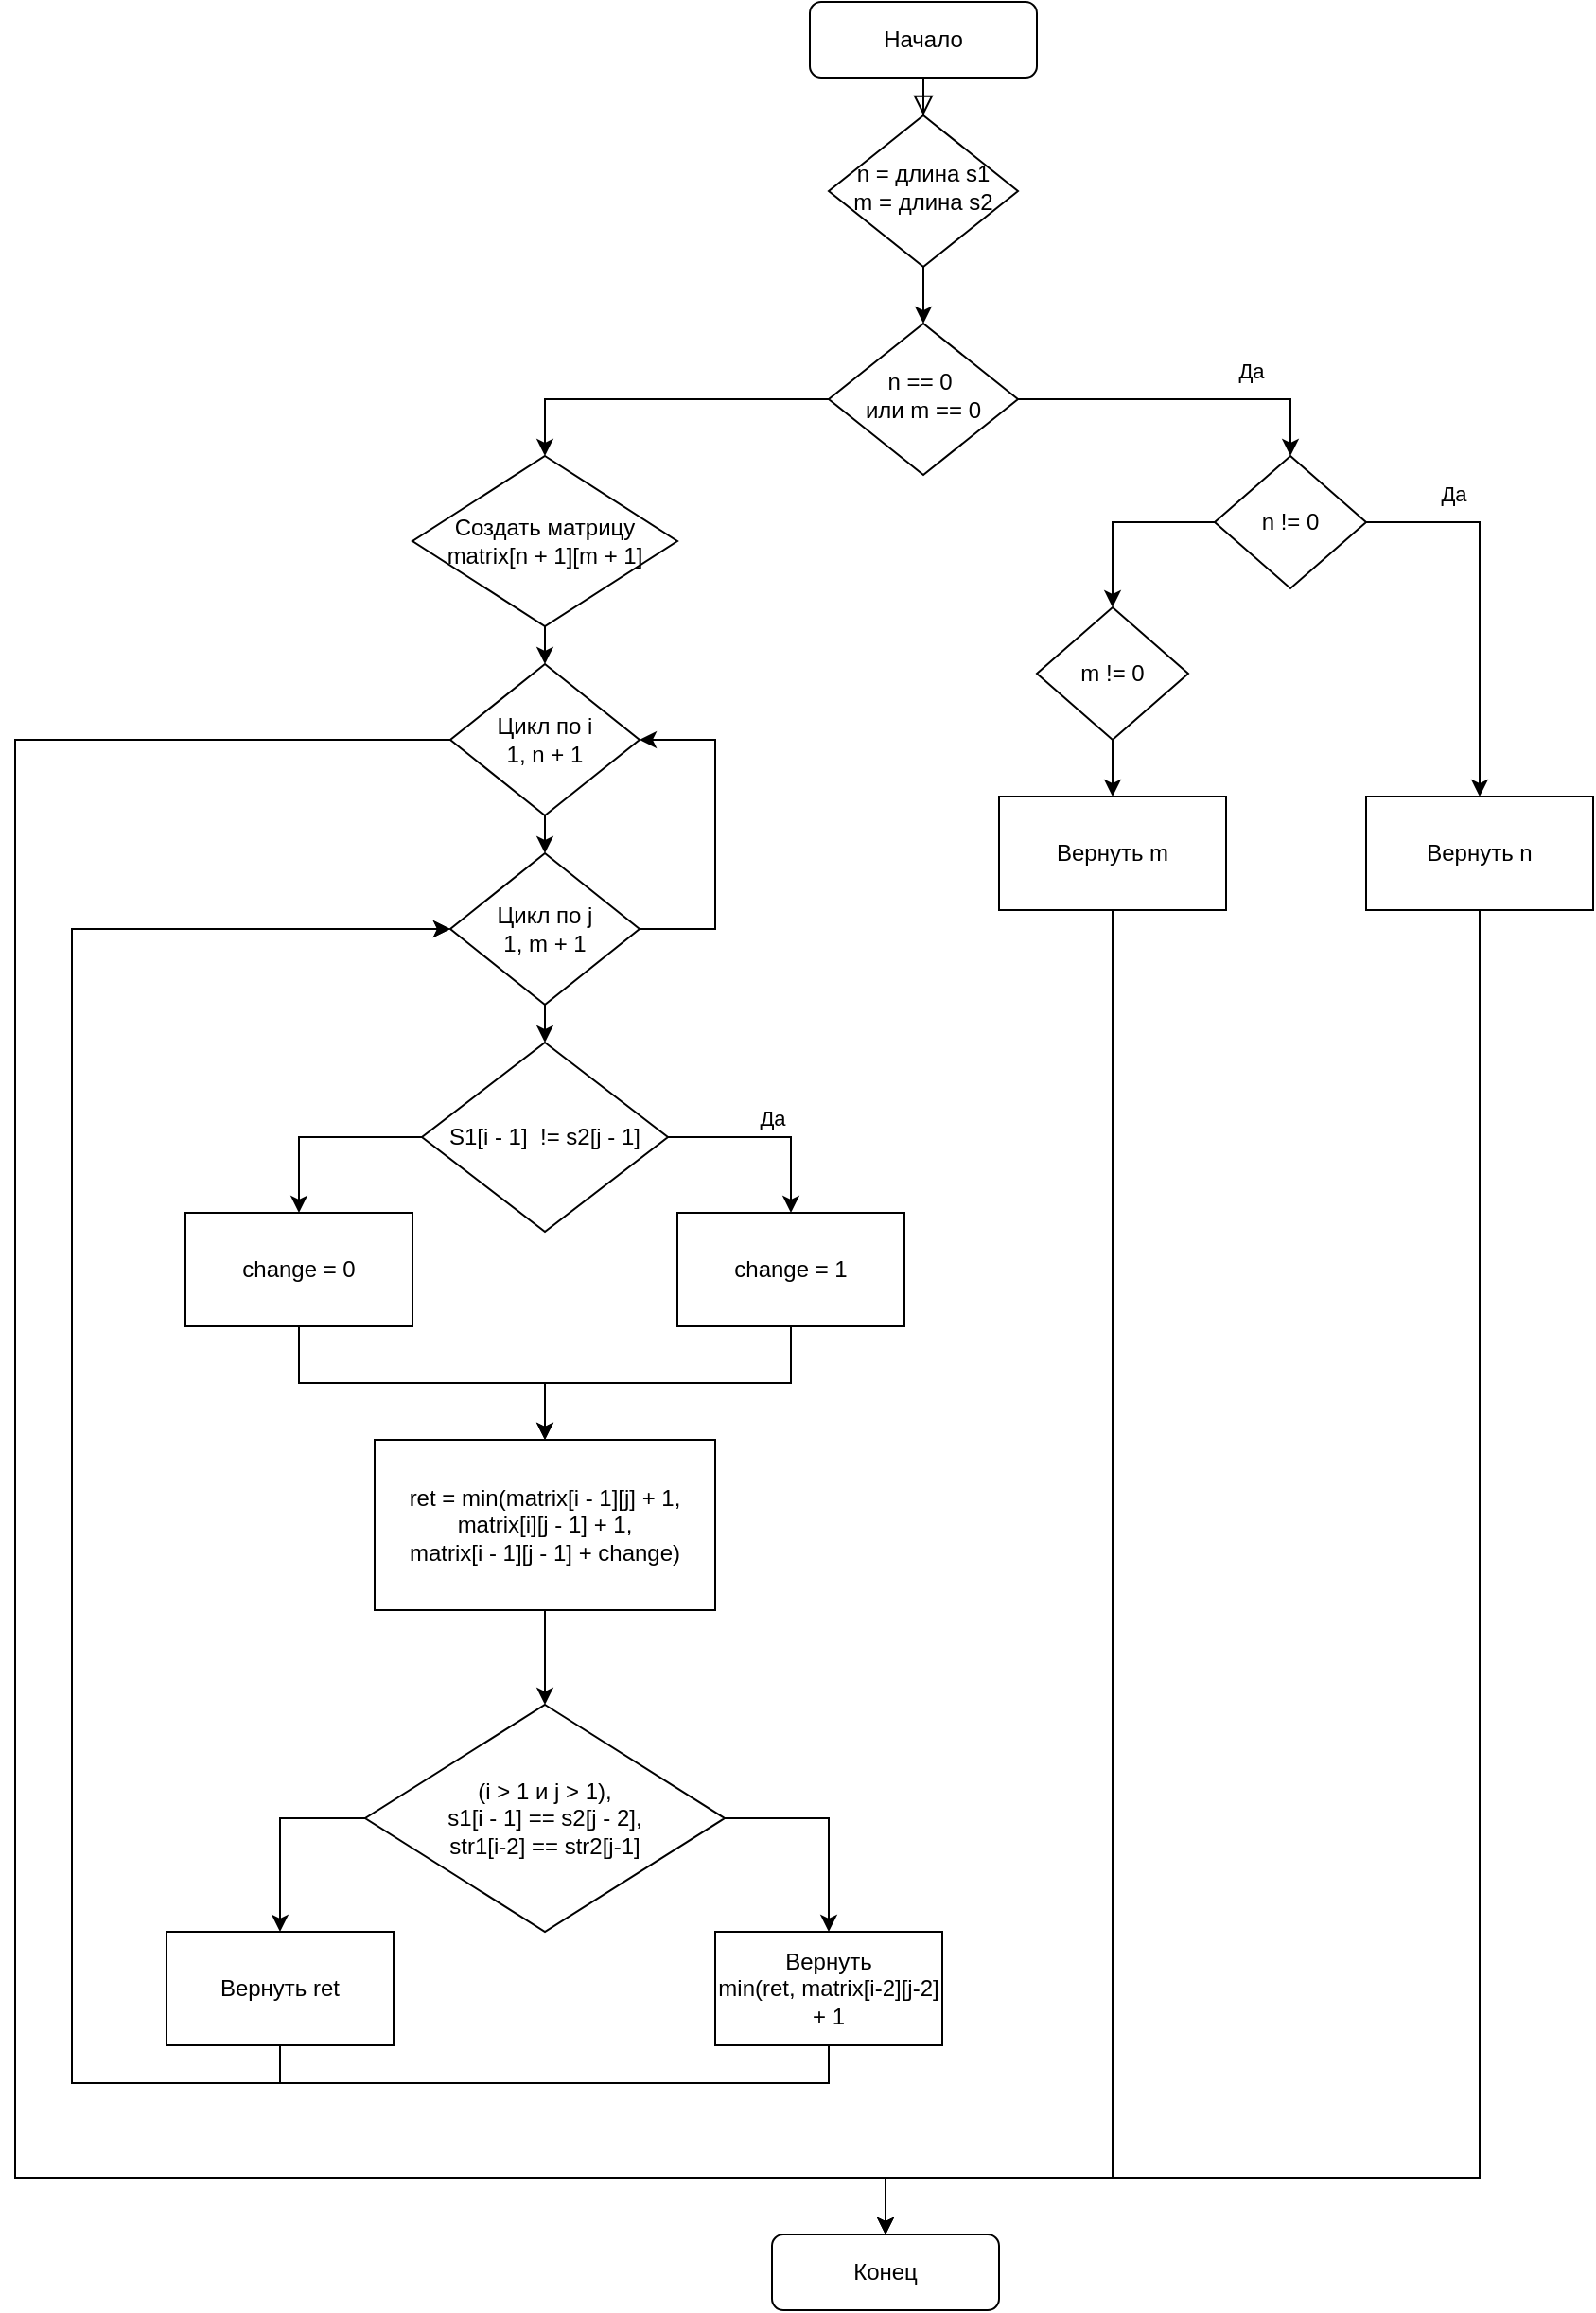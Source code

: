 <mxfile version="21.6.8" type="device" pages="5">
  <diagram id="C5RBs43oDa-KdzZeNtuy" name="DL matrix">
    <mxGraphModel dx="1497" dy="887" grid="1" gridSize="10" guides="1" tooltips="1" connect="1" arrows="1" fold="1" page="1" pageScale="1" pageWidth="827" pageHeight="1169" math="0" shadow="0">
      <root>
        <mxCell id="WIyWlLk6GJQsqaUBKTNV-0" />
        <mxCell id="WIyWlLk6GJQsqaUBKTNV-1" parent="WIyWlLk6GJQsqaUBKTNV-0" />
        <mxCell id="WIyWlLk6GJQsqaUBKTNV-2" value="" style="rounded=0;html=1;jettySize=auto;orthogonalLoop=1;fontSize=11;endArrow=block;endFill=0;endSize=8;strokeWidth=1;shadow=0;labelBackgroundColor=none;edgeStyle=orthogonalEdgeStyle;" parent="WIyWlLk6GJQsqaUBKTNV-1" source="WIyWlLk6GJQsqaUBKTNV-3" target="WIyWlLk6GJQsqaUBKTNV-6" edge="1">
          <mxGeometry relative="1" as="geometry" />
        </mxCell>
        <mxCell id="WIyWlLk6GJQsqaUBKTNV-3" value="Начало" style="rounded=1;whiteSpace=wrap;html=1;fontSize=12;glass=0;strokeWidth=1;shadow=0;" parent="WIyWlLk6GJQsqaUBKTNV-1" vertex="1">
          <mxGeometry x="160" y="80" width="120" height="40" as="geometry" />
        </mxCell>
        <mxCell id="Qh6SfBG-fClc62QtNBkS-0" style="edgeStyle=orthogonalEdgeStyle;rounded=0;orthogonalLoop=1;jettySize=auto;html=1;exitX=0.5;exitY=1;exitDx=0;exitDy=0;" edge="1" parent="WIyWlLk6GJQsqaUBKTNV-1" source="WIyWlLk6GJQsqaUBKTNV-6" target="WIyWlLk6GJQsqaUBKTNV-10">
          <mxGeometry relative="1" as="geometry" />
        </mxCell>
        <mxCell id="WIyWlLk6GJQsqaUBKTNV-6" value="n = длина s1&lt;br&gt;m = длина s2" style="rhombus;whiteSpace=wrap;html=1;shadow=0;fontFamily=Helvetica;fontSize=12;align=center;strokeWidth=1;spacing=6;spacingTop=-4;" parent="WIyWlLk6GJQsqaUBKTNV-1" vertex="1">
          <mxGeometry x="170" y="140" width="100" height="80" as="geometry" />
        </mxCell>
        <mxCell id="Qh6SfBG-fClc62QtNBkS-2" style="edgeStyle=orthogonalEdgeStyle;rounded=0;orthogonalLoop=1;jettySize=auto;html=1;exitX=1;exitY=0.5;exitDx=0;exitDy=0;entryX=0.5;entryY=0;entryDx=0;entryDy=0;" edge="1" parent="WIyWlLk6GJQsqaUBKTNV-1" source="WIyWlLk6GJQsqaUBKTNV-10" target="Qh6SfBG-fClc62QtNBkS-1">
          <mxGeometry relative="1" as="geometry" />
        </mxCell>
        <mxCell id="Qh6SfBG-fClc62QtNBkS-9" style="edgeStyle=orthogonalEdgeStyle;rounded=0;orthogonalLoop=1;jettySize=auto;html=1;exitX=0;exitY=0.5;exitDx=0;exitDy=0;entryX=0.5;entryY=0;entryDx=0;entryDy=0;" edge="1" parent="WIyWlLk6GJQsqaUBKTNV-1" source="WIyWlLk6GJQsqaUBKTNV-10" target="Qh6SfBG-fClc62QtNBkS-8">
          <mxGeometry relative="1" as="geometry" />
        </mxCell>
        <mxCell id="WIyWlLk6GJQsqaUBKTNV-10" value="n == 0&amp;nbsp;&lt;br&gt;или m == 0" style="rhombus;whiteSpace=wrap;html=1;shadow=0;fontFamily=Helvetica;fontSize=12;align=center;strokeWidth=1;spacing=6;spacingTop=-4;" parent="WIyWlLk6GJQsqaUBKTNV-1" vertex="1">
          <mxGeometry x="170" y="250" width="100" height="80" as="geometry" />
        </mxCell>
        <mxCell id="Qh6SfBG-fClc62QtNBkS-4" style="edgeStyle=orthogonalEdgeStyle;rounded=0;orthogonalLoop=1;jettySize=auto;html=1;exitX=0;exitY=0.5;exitDx=0;exitDy=0;entryX=0.5;entryY=0;entryDx=0;entryDy=0;" edge="1" parent="WIyWlLk6GJQsqaUBKTNV-1" source="Qh6SfBG-fClc62QtNBkS-1" target="Qh6SfBG-fClc62QtNBkS-3">
          <mxGeometry relative="1" as="geometry" />
        </mxCell>
        <mxCell id="Qh6SfBG-fClc62QtNBkS-6" style="edgeStyle=orthogonalEdgeStyle;rounded=0;orthogonalLoop=1;jettySize=auto;html=1;exitX=1;exitY=0.5;exitDx=0;exitDy=0;" edge="1" parent="WIyWlLk6GJQsqaUBKTNV-1" source="Qh6SfBG-fClc62QtNBkS-1" target="Qh6SfBG-fClc62QtNBkS-5">
          <mxGeometry relative="1" as="geometry" />
        </mxCell>
        <mxCell id="Qh6SfBG-fClc62QtNBkS-7" value="Да" style="edgeLabel;html=1;align=center;verticalAlign=middle;resizable=0;points=[];" vertex="1" connectable="0" parent="Qh6SfBG-fClc62QtNBkS-6">
          <mxGeometry x="-0.177" y="2" relative="1" as="geometry">
            <mxPoint x="-16" y="-40" as="offset" />
          </mxGeometry>
        </mxCell>
        <mxCell id="Qh6SfBG-fClc62QtNBkS-1" value="n != 0" style="rhombus;whiteSpace=wrap;html=1;" vertex="1" parent="WIyWlLk6GJQsqaUBKTNV-1">
          <mxGeometry x="374" y="320" width="80" height="70" as="geometry" />
        </mxCell>
        <mxCell id="Qh6SfBG-fClc62QtNBkS-15" style="edgeStyle=orthogonalEdgeStyle;rounded=0;orthogonalLoop=1;jettySize=auto;html=1;exitX=0.5;exitY=1;exitDx=0;exitDy=0;entryX=0.5;entryY=0;entryDx=0;entryDy=0;" edge="1" parent="WIyWlLk6GJQsqaUBKTNV-1" source="Qh6SfBG-fClc62QtNBkS-3" target="Qh6SfBG-fClc62QtNBkS-14">
          <mxGeometry relative="1" as="geometry" />
        </mxCell>
        <mxCell id="Qh6SfBG-fClc62QtNBkS-3" value="m != 0" style="rhombus;whiteSpace=wrap;html=1;" vertex="1" parent="WIyWlLk6GJQsqaUBKTNV-1">
          <mxGeometry x="280" y="400" width="80" height="70" as="geometry" />
        </mxCell>
        <mxCell id="Qh6SfBG-fClc62QtNBkS-40" style="edgeStyle=orthogonalEdgeStyle;rounded=0;orthogonalLoop=1;jettySize=auto;html=1;exitX=0.5;exitY=1;exitDx=0;exitDy=0;entryX=0.5;entryY=0;entryDx=0;entryDy=0;" edge="1" parent="WIyWlLk6GJQsqaUBKTNV-1" source="Qh6SfBG-fClc62QtNBkS-5" target="Qh6SfBG-fClc62QtNBkS-37">
          <mxGeometry relative="1" as="geometry">
            <Array as="points">
              <mxPoint x="514" y="1230" />
              <mxPoint x="200" y="1230" />
            </Array>
          </mxGeometry>
        </mxCell>
        <mxCell id="Qh6SfBG-fClc62QtNBkS-5" value="Вернуть n" style="rounded=0;whiteSpace=wrap;html=1;" vertex="1" parent="WIyWlLk6GJQsqaUBKTNV-1">
          <mxGeometry x="454" y="500" width="120" height="60" as="geometry" />
        </mxCell>
        <mxCell id="Qh6SfBG-fClc62QtNBkS-11" style="edgeStyle=orthogonalEdgeStyle;rounded=0;orthogonalLoop=1;jettySize=auto;html=1;exitX=0.5;exitY=1;exitDx=0;exitDy=0;entryX=0.5;entryY=0;entryDx=0;entryDy=0;" edge="1" parent="WIyWlLk6GJQsqaUBKTNV-1" source="Qh6SfBG-fClc62QtNBkS-8" target="Qh6SfBG-fClc62QtNBkS-10">
          <mxGeometry relative="1" as="geometry" />
        </mxCell>
        <mxCell id="Qh6SfBG-fClc62QtNBkS-8" value="Создать матрицу matrix[n + 1][m + 1]" style="rhombus;whiteSpace=wrap;html=1;" vertex="1" parent="WIyWlLk6GJQsqaUBKTNV-1">
          <mxGeometry x="-50" y="320" width="140" height="90" as="geometry" />
        </mxCell>
        <mxCell id="Qh6SfBG-fClc62QtNBkS-16" style="edgeStyle=orthogonalEdgeStyle;rounded=0;orthogonalLoop=1;jettySize=auto;html=1;exitX=0.5;exitY=1;exitDx=0;exitDy=0;entryX=0.5;entryY=0;entryDx=0;entryDy=0;" edge="1" parent="WIyWlLk6GJQsqaUBKTNV-1" source="Qh6SfBG-fClc62QtNBkS-10" target="Qh6SfBG-fClc62QtNBkS-12">
          <mxGeometry relative="1" as="geometry" />
        </mxCell>
        <mxCell id="Qh6SfBG-fClc62QtNBkS-38" style="edgeStyle=orthogonalEdgeStyle;rounded=0;orthogonalLoop=1;jettySize=auto;html=1;exitX=0;exitY=0.5;exitDx=0;exitDy=0;entryX=0.5;entryY=0;entryDx=0;entryDy=0;" edge="1" parent="WIyWlLk6GJQsqaUBKTNV-1" source="Qh6SfBG-fClc62QtNBkS-10" target="Qh6SfBG-fClc62QtNBkS-37">
          <mxGeometry relative="1" as="geometry">
            <Array as="points">
              <mxPoint x="-260" y="470" />
              <mxPoint x="-260" y="1230" />
            </Array>
          </mxGeometry>
        </mxCell>
        <mxCell id="Qh6SfBG-fClc62QtNBkS-10" value="Цикл по i&lt;br&gt;1, n + 1" style="rhombus;whiteSpace=wrap;html=1;" vertex="1" parent="WIyWlLk6GJQsqaUBKTNV-1">
          <mxGeometry x="-30" y="430" width="100" height="80" as="geometry" />
        </mxCell>
        <mxCell id="Qh6SfBG-fClc62QtNBkS-19" style="edgeStyle=orthogonalEdgeStyle;rounded=0;orthogonalLoop=1;jettySize=auto;html=1;exitX=0.5;exitY=1;exitDx=0;exitDy=0;entryX=0.5;entryY=0;entryDx=0;entryDy=0;" edge="1" parent="WIyWlLk6GJQsqaUBKTNV-1" source="Qh6SfBG-fClc62QtNBkS-12" target="Qh6SfBG-fClc62QtNBkS-18">
          <mxGeometry relative="1" as="geometry" />
        </mxCell>
        <mxCell id="Qh6SfBG-fClc62QtNBkS-32" style="edgeStyle=orthogonalEdgeStyle;rounded=0;orthogonalLoop=1;jettySize=auto;html=1;exitX=1;exitY=0.5;exitDx=0;exitDy=0;entryX=1;entryY=0.5;entryDx=0;entryDy=0;" edge="1" parent="WIyWlLk6GJQsqaUBKTNV-1" source="Qh6SfBG-fClc62QtNBkS-12" target="Qh6SfBG-fClc62QtNBkS-10">
          <mxGeometry relative="1" as="geometry">
            <Array as="points">
              <mxPoint x="110" y="570" />
              <mxPoint x="110" y="470" />
            </Array>
          </mxGeometry>
        </mxCell>
        <mxCell id="Qh6SfBG-fClc62QtNBkS-12" value="Цикл по j&lt;br&gt;1, m + 1" style="rhombus;whiteSpace=wrap;html=1;" vertex="1" parent="WIyWlLk6GJQsqaUBKTNV-1">
          <mxGeometry x="-30" y="530" width="100" height="80" as="geometry" />
        </mxCell>
        <mxCell id="Qh6SfBG-fClc62QtNBkS-13" value="Да" style="edgeLabel;html=1;align=center;verticalAlign=middle;resizable=0;points=[];" vertex="1" connectable="0" parent="WIyWlLk6GJQsqaUBKTNV-1">
          <mxGeometry x="502.059" y="355" as="geometry">
            <mxPoint x="-109" y="-80" as="offset" />
          </mxGeometry>
        </mxCell>
        <mxCell id="Qh6SfBG-fClc62QtNBkS-39" style="edgeStyle=orthogonalEdgeStyle;rounded=0;orthogonalLoop=1;jettySize=auto;html=1;exitX=0.5;exitY=1;exitDx=0;exitDy=0;entryX=0.5;entryY=0;entryDx=0;entryDy=0;" edge="1" parent="WIyWlLk6GJQsqaUBKTNV-1" source="Qh6SfBG-fClc62QtNBkS-14" target="Qh6SfBG-fClc62QtNBkS-37">
          <mxGeometry relative="1" as="geometry">
            <Array as="points">
              <mxPoint x="320" y="1230" />
              <mxPoint x="200" y="1230" />
            </Array>
          </mxGeometry>
        </mxCell>
        <mxCell id="Qh6SfBG-fClc62QtNBkS-14" value="Вернуть m" style="rounded=0;whiteSpace=wrap;html=1;" vertex="1" parent="WIyWlLk6GJQsqaUBKTNV-1">
          <mxGeometry x="260" y="500" width="120" height="60" as="geometry" />
        </mxCell>
        <mxCell id="Qh6SfBG-fClc62QtNBkS-22" style="edgeStyle=orthogonalEdgeStyle;rounded=0;orthogonalLoop=1;jettySize=auto;html=1;exitX=1;exitY=0.5;exitDx=0;exitDy=0;entryX=0.5;entryY=0;entryDx=0;entryDy=0;" edge="1" parent="WIyWlLk6GJQsqaUBKTNV-1" source="Qh6SfBG-fClc62QtNBkS-18" target="Qh6SfBG-fClc62QtNBkS-20">
          <mxGeometry relative="1" as="geometry" />
        </mxCell>
        <mxCell id="Qh6SfBG-fClc62QtNBkS-23" style="edgeStyle=orthogonalEdgeStyle;rounded=0;orthogonalLoop=1;jettySize=auto;html=1;exitX=0;exitY=0.5;exitDx=0;exitDy=0;entryX=0.5;entryY=0;entryDx=0;entryDy=0;" edge="1" parent="WIyWlLk6GJQsqaUBKTNV-1" source="Qh6SfBG-fClc62QtNBkS-18" target="Qh6SfBG-fClc62QtNBkS-21">
          <mxGeometry relative="1" as="geometry" />
        </mxCell>
        <mxCell id="Qh6SfBG-fClc62QtNBkS-18" value="S1[i - 1]&amp;nbsp; != s2[j - 1]" style="rhombus;whiteSpace=wrap;html=1;" vertex="1" parent="WIyWlLk6GJQsqaUBKTNV-1">
          <mxGeometry x="-45" y="630" width="130" height="100" as="geometry" />
        </mxCell>
        <mxCell id="Qh6SfBG-fClc62QtNBkS-27" style="edgeStyle=orthogonalEdgeStyle;rounded=0;orthogonalLoop=1;jettySize=auto;html=1;exitX=0.5;exitY=1;exitDx=0;exitDy=0;entryX=0.5;entryY=0;entryDx=0;entryDy=0;" edge="1" parent="WIyWlLk6GJQsqaUBKTNV-1" source="Qh6SfBG-fClc62QtNBkS-20" target="Qh6SfBG-fClc62QtNBkS-25">
          <mxGeometry relative="1" as="geometry">
            <mxPoint x="20" y="900" as="targetPoint" />
          </mxGeometry>
        </mxCell>
        <mxCell id="Qh6SfBG-fClc62QtNBkS-20" value="change = 1" style="rounded=0;whiteSpace=wrap;html=1;" vertex="1" parent="WIyWlLk6GJQsqaUBKTNV-1">
          <mxGeometry x="90" y="720" width="120" height="60" as="geometry" />
        </mxCell>
        <mxCell id="Qh6SfBG-fClc62QtNBkS-26" style="edgeStyle=orthogonalEdgeStyle;rounded=0;orthogonalLoop=1;jettySize=auto;html=1;exitX=0.5;exitY=1;exitDx=0;exitDy=0;" edge="1" parent="WIyWlLk6GJQsqaUBKTNV-1" source="Qh6SfBG-fClc62QtNBkS-21" target="Qh6SfBG-fClc62QtNBkS-25">
          <mxGeometry relative="1" as="geometry" />
        </mxCell>
        <mxCell id="Qh6SfBG-fClc62QtNBkS-21" value="change = 0" style="rounded=0;whiteSpace=wrap;html=1;" vertex="1" parent="WIyWlLk6GJQsqaUBKTNV-1">
          <mxGeometry x="-170" y="720" width="120" height="60" as="geometry" />
        </mxCell>
        <mxCell id="Qh6SfBG-fClc62QtNBkS-24" value="Да" style="edgeLabel;html=1;align=center;verticalAlign=middle;resizable=0;points=[];" vertex="1" connectable="0" parent="WIyWlLk6GJQsqaUBKTNV-1">
          <mxGeometry x="140" y="669.996" as="geometry" />
        </mxCell>
        <mxCell id="Qh6SfBG-fClc62QtNBkS-29" style="edgeStyle=orthogonalEdgeStyle;rounded=0;orthogonalLoop=1;jettySize=auto;html=1;exitX=0.5;exitY=1;exitDx=0;exitDy=0;entryX=0.5;entryY=0;entryDx=0;entryDy=0;" edge="1" parent="WIyWlLk6GJQsqaUBKTNV-1" source="Qh6SfBG-fClc62QtNBkS-25" target="Qh6SfBG-fClc62QtNBkS-28">
          <mxGeometry relative="1" as="geometry" />
        </mxCell>
        <mxCell id="Qh6SfBG-fClc62QtNBkS-25" value="ret = min(matrix[i - 1][j] + 1, &lt;br&gt;matrix[i][j - 1] + 1, &lt;br&gt;matrix[i - 1][j - 1] + change)" style="rounded=0;whiteSpace=wrap;html=1;" vertex="1" parent="WIyWlLk6GJQsqaUBKTNV-1">
          <mxGeometry x="-70" y="840" width="180" height="90" as="geometry" />
        </mxCell>
        <mxCell id="Qh6SfBG-fClc62QtNBkS-33" style="edgeStyle=orthogonalEdgeStyle;rounded=0;orthogonalLoop=1;jettySize=auto;html=1;exitX=1;exitY=0.5;exitDx=0;exitDy=0;entryX=0.5;entryY=0;entryDx=0;entryDy=0;" edge="1" parent="WIyWlLk6GJQsqaUBKTNV-1" source="Qh6SfBG-fClc62QtNBkS-28" target="Qh6SfBG-fClc62QtNBkS-31">
          <mxGeometry relative="1" as="geometry" />
        </mxCell>
        <mxCell id="Qh6SfBG-fClc62QtNBkS-34" style="edgeStyle=orthogonalEdgeStyle;rounded=0;orthogonalLoop=1;jettySize=auto;html=1;exitX=0;exitY=0.5;exitDx=0;exitDy=0;entryX=0.5;entryY=0;entryDx=0;entryDy=0;" edge="1" parent="WIyWlLk6GJQsqaUBKTNV-1" source="Qh6SfBG-fClc62QtNBkS-28" target="Qh6SfBG-fClc62QtNBkS-30">
          <mxGeometry relative="1" as="geometry" />
        </mxCell>
        <mxCell id="Qh6SfBG-fClc62QtNBkS-28" value="(i &amp;gt; 1 и j &amp;gt; 1),&lt;br&gt;s1[i - 1] == s2[j - 2], &lt;br&gt;str1[i-2] == str2[j-1]" style="rhombus;whiteSpace=wrap;html=1;" vertex="1" parent="WIyWlLk6GJQsqaUBKTNV-1">
          <mxGeometry x="-75" y="980" width="190" height="120" as="geometry" />
        </mxCell>
        <mxCell id="Qh6SfBG-fClc62QtNBkS-36" style="edgeStyle=orthogonalEdgeStyle;rounded=0;orthogonalLoop=1;jettySize=auto;html=1;exitX=0.5;exitY=1;exitDx=0;exitDy=0;entryX=0;entryY=0.5;entryDx=0;entryDy=0;" edge="1" parent="WIyWlLk6GJQsqaUBKTNV-1" source="Qh6SfBG-fClc62QtNBkS-30" target="Qh6SfBG-fClc62QtNBkS-12">
          <mxGeometry relative="1" as="geometry">
            <Array as="points">
              <mxPoint x="-120" y="1180" />
              <mxPoint x="-230" y="1180" />
              <mxPoint x="-230" y="570" />
            </Array>
          </mxGeometry>
        </mxCell>
        <mxCell id="Qh6SfBG-fClc62QtNBkS-30" value="Вернуть ret" style="rounded=0;whiteSpace=wrap;html=1;" vertex="1" parent="WIyWlLk6GJQsqaUBKTNV-1">
          <mxGeometry x="-180" y="1100" width="120" height="60" as="geometry" />
        </mxCell>
        <mxCell id="Qh6SfBG-fClc62QtNBkS-35" style="edgeStyle=orthogonalEdgeStyle;rounded=0;orthogonalLoop=1;jettySize=auto;html=1;exitX=0.5;exitY=1;exitDx=0;exitDy=0;entryX=0;entryY=0.5;entryDx=0;entryDy=0;" edge="1" parent="WIyWlLk6GJQsqaUBKTNV-1" source="Qh6SfBG-fClc62QtNBkS-31" target="Qh6SfBG-fClc62QtNBkS-12">
          <mxGeometry relative="1" as="geometry">
            <Array as="points">
              <mxPoint x="170" y="1180" />
              <mxPoint x="-230" y="1180" />
              <mxPoint x="-230" y="570" />
            </Array>
          </mxGeometry>
        </mxCell>
        <mxCell id="Qh6SfBG-fClc62QtNBkS-31" value="Вернуть &lt;br&gt;min(ret, matrix[i-2][j-2] + 1" style="rounded=0;whiteSpace=wrap;html=1;" vertex="1" parent="WIyWlLk6GJQsqaUBKTNV-1">
          <mxGeometry x="110" y="1100" width="120" height="60" as="geometry" />
        </mxCell>
        <mxCell id="Qh6SfBG-fClc62QtNBkS-37" value="Конец" style="rounded=1;whiteSpace=wrap;html=1;fontSize=12;glass=0;strokeWidth=1;shadow=0;" vertex="1" parent="WIyWlLk6GJQsqaUBKTNV-1">
          <mxGeometry x="140" y="1260" width="120" height="40" as="geometry" />
        </mxCell>
      </root>
    </mxGraphModel>
  </diagram>
  <diagram id="1sGg9dJJjuLNVZPzXd94" name="DL recursive">
    <mxGraphModel dx="1379" dy="731" grid="1" gridSize="10" guides="1" tooltips="1" connect="1" arrows="1" fold="1" page="1" pageScale="1" pageWidth="827" pageHeight="1169" math="0" shadow="0">
      <root>
        <mxCell id="0" />
        <mxCell id="1" parent="0" />
        <mxCell id="PJBWQAxb6iHvlRisbxaj-1" value="" style="rounded=0;html=1;jettySize=auto;orthogonalLoop=1;fontSize=11;endArrow=block;endFill=0;endSize=8;strokeWidth=1;shadow=0;labelBackgroundColor=none;edgeStyle=orthogonalEdgeStyle;" edge="1" parent="1" source="PJBWQAxb6iHvlRisbxaj-2" target="PJBWQAxb6iHvlRisbxaj-4">
          <mxGeometry relative="1" as="geometry" />
        </mxCell>
        <mxCell id="PJBWQAxb6iHvlRisbxaj-2" value="Начало" style="rounded=1;whiteSpace=wrap;html=1;fontSize=12;glass=0;strokeWidth=1;shadow=0;" vertex="1" parent="1">
          <mxGeometry x="160" y="80" width="120" height="40" as="geometry" />
        </mxCell>
        <mxCell id="PJBWQAxb6iHvlRisbxaj-3" style="edgeStyle=orthogonalEdgeStyle;rounded=0;orthogonalLoop=1;jettySize=auto;html=1;exitX=0.5;exitY=1;exitDx=0;exitDy=0;" edge="1" parent="1" source="PJBWQAxb6iHvlRisbxaj-4" target="PJBWQAxb6iHvlRisbxaj-7">
          <mxGeometry relative="1" as="geometry" />
        </mxCell>
        <mxCell id="PJBWQAxb6iHvlRisbxaj-4" value="n = длина s1&lt;br&gt;m = длина s2" style="rhombus;whiteSpace=wrap;html=1;shadow=0;fontFamily=Helvetica;fontSize=12;align=center;strokeWidth=1;spacing=6;spacingTop=-4;" vertex="1" parent="1">
          <mxGeometry x="170" y="140" width="100" height="80" as="geometry" />
        </mxCell>
        <mxCell id="PJBWQAxb6iHvlRisbxaj-5" style="edgeStyle=orthogonalEdgeStyle;rounded=0;orthogonalLoop=1;jettySize=auto;html=1;exitX=1;exitY=0.5;exitDx=0;exitDy=0;entryX=0.5;entryY=0;entryDx=0;entryDy=0;" edge="1" parent="1" source="PJBWQAxb6iHvlRisbxaj-7" target="PJBWQAxb6iHvlRisbxaj-11">
          <mxGeometry relative="1" as="geometry" />
        </mxCell>
        <mxCell id="PJBWQAxb6iHvlRisbxaj-6" style="edgeStyle=orthogonalEdgeStyle;rounded=0;orthogonalLoop=1;jettySize=auto;html=1;exitX=0;exitY=0.5;exitDx=0;exitDy=0;entryX=0.5;entryY=0;entryDx=0;entryDy=0;" edge="1" parent="1" source="PJBWQAxb6iHvlRisbxaj-7" target="PJBWQAxb6iHvlRisbxaj-29">
          <mxGeometry relative="1" as="geometry">
            <mxPoint x="20" y="320" as="targetPoint" />
          </mxGeometry>
        </mxCell>
        <mxCell id="PJBWQAxb6iHvlRisbxaj-7" value="n == 0&amp;nbsp;&lt;br&gt;или m == 0" style="rhombus;whiteSpace=wrap;html=1;shadow=0;fontFamily=Helvetica;fontSize=12;align=center;strokeWidth=1;spacing=6;spacingTop=-4;" vertex="1" parent="1">
          <mxGeometry x="170" y="250" width="100" height="80" as="geometry" />
        </mxCell>
        <mxCell id="PJBWQAxb6iHvlRisbxaj-8" style="edgeStyle=orthogonalEdgeStyle;rounded=0;orthogonalLoop=1;jettySize=auto;html=1;exitX=0;exitY=0.5;exitDx=0;exitDy=0;entryX=0.5;entryY=0;entryDx=0;entryDy=0;" edge="1" parent="1" source="PJBWQAxb6iHvlRisbxaj-11" target="PJBWQAxb6iHvlRisbxaj-13">
          <mxGeometry relative="1" as="geometry" />
        </mxCell>
        <mxCell id="PJBWQAxb6iHvlRisbxaj-9" style="edgeStyle=orthogonalEdgeStyle;rounded=0;orthogonalLoop=1;jettySize=auto;html=1;exitX=1;exitY=0.5;exitDx=0;exitDy=0;" edge="1" parent="1" source="PJBWQAxb6iHvlRisbxaj-11" target="PJBWQAxb6iHvlRisbxaj-15">
          <mxGeometry relative="1" as="geometry" />
        </mxCell>
        <mxCell id="PJBWQAxb6iHvlRisbxaj-10" value="Да" style="edgeLabel;html=1;align=center;verticalAlign=middle;resizable=0;points=[];" vertex="1" connectable="0" parent="PJBWQAxb6iHvlRisbxaj-9">
          <mxGeometry x="-0.177" y="2" relative="1" as="geometry">
            <mxPoint x="-16" y="-40" as="offset" />
          </mxGeometry>
        </mxCell>
        <mxCell id="PJBWQAxb6iHvlRisbxaj-11" value="n != 0" style="rhombus;whiteSpace=wrap;html=1;" vertex="1" parent="1">
          <mxGeometry x="374" y="320" width="80" height="70" as="geometry" />
        </mxCell>
        <mxCell id="PJBWQAxb6iHvlRisbxaj-12" style="edgeStyle=orthogonalEdgeStyle;rounded=0;orthogonalLoop=1;jettySize=auto;html=1;exitX=0.5;exitY=1;exitDx=0;exitDy=0;entryX=0.5;entryY=0;entryDx=0;entryDy=0;" edge="1" parent="1" source="PJBWQAxb6iHvlRisbxaj-13" target="PJBWQAxb6iHvlRisbxaj-26">
          <mxGeometry relative="1" as="geometry" />
        </mxCell>
        <mxCell id="PJBWQAxb6iHvlRisbxaj-13" value="m != 0" style="rhombus;whiteSpace=wrap;html=1;" vertex="1" parent="1">
          <mxGeometry x="280" y="400" width="80" height="70" as="geometry" />
        </mxCell>
        <mxCell id="PJBWQAxb6iHvlRisbxaj-14" style="edgeStyle=orthogonalEdgeStyle;rounded=0;orthogonalLoop=1;jettySize=auto;html=1;exitX=0.5;exitY=1;exitDx=0;exitDy=0;entryX=0.5;entryY=0;entryDx=0;entryDy=0;" edge="1" parent="1" source="PJBWQAxb6iHvlRisbxaj-15" target="PJBWQAxb6iHvlRisbxaj-44">
          <mxGeometry relative="1" as="geometry">
            <Array as="points">
              <mxPoint x="514" y="1230" />
              <mxPoint x="200" y="1230" />
            </Array>
          </mxGeometry>
        </mxCell>
        <mxCell id="PJBWQAxb6iHvlRisbxaj-15" value="Вернуть n" style="rounded=0;whiteSpace=wrap;html=1;" vertex="1" parent="1">
          <mxGeometry x="454" y="500" width="120" height="60" as="geometry" />
        </mxCell>
        <mxCell id="PJBWQAxb6iHvlRisbxaj-24" value="Да" style="edgeLabel;html=1;align=center;verticalAlign=middle;resizable=0;points=[];" vertex="1" connectable="0" parent="1">
          <mxGeometry x="502.059" y="355" as="geometry">
            <mxPoint x="-109" y="-80" as="offset" />
          </mxGeometry>
        </mxCell>
        <mxCell id="PJBWQAxb6iHvlRisbxaj-25" style="edgeStyle=orthogonalEdgeStyle;rounded=0;orthogonalLoop=1;jettySize=auto;html=1;exitX=0.5;exitY=1;exitDx=0;exitDy=0;entryX=0.5;entryY=0;entryDx=0;entryDy=0;" edge="1" parent="1" source="PJBWQAxb6iHvlRisbxaj-26" target="PJBWQAxb6iHvlRisbxaj-44">
          <mxGeometry relative="1" as="geometry">
            <Array as="points">
              <mxPoint x="320" y="1230" />
              <mxPoint x="200" y="1230" />
            </Array>
          </mxGeometry>
        </mxCell>
        <mxCell id="PJBWQAxb6iHvlRisbxaj-26" value="Вернуть m" style="rounded=0;whiteSpace=wrap;html=1;" vertex="1" parent="1">
          <mxGeometry x="260" y="500" width="120" height="60" as="geometry" />
        </mxCell>
        <mxCell id="PJBWQAxb6iHvlRisbxaj-27" style="edgeStyle=orthogonalEdgeStyle;rounded=0;orthogonalLoop=1;jettySize=auto;html=1;exitX=1;exitY=0.5;exitDx=0;exitDy=0;entryX=0.5;entryY=0;entryDx=0;entryDy=0;" edge="1" parent="1" source="PJBWQAxb6iHvlRisbxaj-29" target="PJBWQAxb6iHvlRisbxaj-31">
          <mxGeometry relative="1" as="geometry" />
        </mxCell>
        <mxCell id="PJBWQAxb6iHvlRisbxaj-28" style="edgeStyle=orthogonalEdgeStyle;rounded=0;orthogonalLoop=1;jettySize=auto;html=1;exitX=0;exitY=0.5;exitDx=0;exitDy=0;entryX=0.5;entryY=0;entryDx=0;entryDy=0;" edge="1" parent="1" source="PJBWQAxb6iHvlRisbxaj-29" target="PJBWQAxb6iHvlRisbxaj-33">
          <mxGeometry relative="1" as="geometry" />
        </mxCell>
        <mxCell id="PJBWQAxb6iHvlRisbxaj-29" value="S1[i - 1]&amp;nbsp; != s2[j - 1]" style="rhombus;whiteSpace=wrap;html=1;" vertex="1" parent="1">
          <mxGeometry x="-45" y="310" width="130" height="100" as="geometry" />
        </mxCell>
        <mxCell id="PJBWQAxb6iHvlRisbxaj-30" style="edgeStyle=orthogonalEdgeStyle;rounded=0;orthogonalLoop=1;jettySize=auto;html=1;exitX=0.5;exitY=1;exitDx=0;exitDy=0;entryX=0.5;entryY=0;entryDx=0;entryDy=0;" edge="1" parent="1" source="PJBWQAxb6iHvlRisbxaj-31" target="PJBWQAxb6iHvlRisbxaj-36">
          <mxGeometry relative="1" as="geometry">
            <mxPoint x="20" y="900" as="targetPoint" />
          </mxGeometry>
        </mxCell>
        <mxCell id="PJBWQAxb6iHvlRisbxaj-31" value="change = 1" style="rounded=0;whiteSpace=wrap;html=1;" vertex="1" parent="1">
          <mxGeometry x="90" y="405" width="120" height="60" as="geometry" />
        </mxCell>
        <mxCell id="PJBWQAxb6iHvlRisbxaj-32" style="edgeStyle=orthogonalEdgeStyle;rounded=0;orthogonalLoop=1;jettySize=auto;html=1;exitX=0.5;exitY=1;exitDx=0;exitDy=0;" edge="1" parent="1" source="PJBWQAxb6iHvlRisbxaj-33" target="PJBWQAxb6iHvlRisbxaj-36">
          <mxGeometry relative="1" as="geometry" />
        </mxCell>
        <mxCell id="PJBWQAxb6iHvlRisbxaj-33" value="change = 0" style="rounded=0;whiteSpace=wrap;html=1;" vertex="1" parent="1">
          <mxGeometry x="-165" y="405" width="120" height="60" as="geometry" />
        </mxCell>
        <mxCell id="PJBWQAxb6iHvlRisbxaj-34" value="Да" style="edgeLabel;html=1;align=center;verticalAlign=middle;resizable=0;points=[];" vertex="1" connectable="0" parent="1">
          <mxGeometry x="130" y="339.996" as="geometry" />
        </mxCell>
        <mxCell id="kTRWSL3kXcwIFXcl1aaP-4" style="edgeStyle=orthogonalEdgeStyle;rounded=0;orthogonalLoop=1;jettySize=auto;html=1;exitX=0.5;exitY=1;exitDx=0;exitDy=0;entryX=0.5;entryY=0;entryDx=0;entryDy=0;" edge="1" parent="1" source="PJBWQAxb6iHvlRisbxaj-36" target="kTRWSL3kXcwIFXcl1aaP-1">
          <mxGeometry relative="1" as="geometry" />
        </mxCell>
        <mxCell id="PJBWQAxb6iHvlRisbxaj-36" value="ret = min(matrix[i - 1][j] + 1, &lt;br&gt;matrix[i][j - 1] + 1, &lt;br&gt;matrix[i - 1][j - 1] + change)" style="rounded=0;whiteSpace=wrap;html=1;" vertex="1" parent="1">
          <mxGeometry x="-80" y="520" width="180" height="90" as="geometry" />
        </mxCell>
        <mxCell id="PJBWQAxb6iHvlRisbxaj-37" style="edgeStyle=orthogonalEdgeStyle;rounded=0;orthogonalLoop=1;jettySize=auto;html=1;exitX=1;exitY=0.5;exitDx=0;exitDy=0;entryX=0.5;entryY=0;entryDx=0;entryDy=0;" edge="1" parent="1" source="PJBWQAxb6iHvlRisbxaj-39" target="PJBWQAxb6iHvlRisbxaj-43">
          <mxGeometry relative="1" as="geometry" />
        </mxCell>
        <mxCell id="PJBWQAxb6iHvlRisbxaj-38" style="edgeStyle=orthogonalEdgeStyle;rounded=0;orthogonalLoop=1;jettySize=auto;html=1;exitX=0;exitY=0.5;exitDx=0;exitDy=0;entryX=0.5;entryY=0;entryDx=0;entryDy=0;" edge="1" parent="1" source="PJBWQAxb6iHvlRisbxaj-39" target="PJBWQAxb6iHvlRisbxaj-41">
          <mxGeometry relative="1" as="geometry" />
        </mxCell>
        <mxCell id="PJBWQAxb6iHvlRisbxaj-39" value="(i &amp;gt; 1 и j &amp;gt; 1),&lt;br&gt;s1[i - 1] == s2[j - 2], &lt;br&gt;str1[i-2] == str2[j-1]" style="rhombus;whiteSpace=wrap;html=1;" vertex="1" parent="1">
          <mxGeometry x="-85" y="990" width="190" height="120" as="geometry" />
        </mxCell>
        <mxCell id="kTRWSL3kXcwIFXcl1aaP-11" style="edgeStyle=orthogonalEdgeStyle;rounded=0;orthogonalLoop=1;jettySize=auto;html=1;exitX=0.5;exitY=1;exitDx=0;exitDy=0;entryX=0.5;entryY=0;entryDx=0;entryDy=0;" edge="1" parent="1" source="PJBWQAxb6iHvlRisbxaj-41" target="PJBWQAxb6iHvlRisbxaj-44">
          <mxGeometry relative="1" as="geometry">
            <Array as="points">
              <mxPoint x="-130" y="1230" />
              <mxPoint x="200" y="1230" />
            </Array>
          </mxGeometry>
        </mxCell>
        <mxCell id="PJBWQAxb6iHvlRisbxaj-41" value="Вернуть ret" style="rounded=0;whiteSpace=wrap;html=1;" vertex="1" parent="1">
          <mxGeometry x="-190" y="1110" width="120" height="60" as="geometry" />
        </mxCell>
        <mxCell id="kTRWSL3kXcwIFXcl1aaP-10" style="edgeStyle=orthogonalEdgeStyle;rounded=0;orthogonalLoop=1;jettySize=auto;html=1;exitX=0.5;exitY=1;exitDx=0;exitDy=0;entryX=0.5;entryY=0;entryDx=0;entryDy=0;" edge="1" parent="1" source="PJBWQAxb6iHvlRisbxaj-43" target="PJBWQAxb6iHvlRisbxaj-44">
          <mxGeometry relative="1" as="geometry">
            <Array as="points">
              <mxPoint x="150" y="1230" />
              <mxPoint x="200" y="1230" />
            </Array>
          </mxGeometry>
        </mxCell>
        <mxCell id="PJBWQAxb6iHvlRisbxaj-43" value="Вернуть &lt;br&gt;min(ret, matrix[i-2][j-2] + 1" style="rounded=0;whiteSpace=wrap;html=1;" vertex="1" parent="1">
          <mxGeometry x="90" y="1110" width="120" height="60" as="geometry" />
        </mxCell>
        <mxCell id="PJBWQAxb6iHvlRisbxaj-44" value="Конец" style="rounded=1;whiteSpace=wrap;html=1;fontSize=12;glass=0;strokeWidth=1;shadow=0;" vertex="1" parent="1">
          <mxGeometry x="140" y="1260" width="120" height="40" as="geometry" />
        </mxCell>
        <mxCell id="kTRWSL3kXcwIFXcl1aaP-5" style="edgeStyle=orthogonalEdgeStyle;rounded=0;orthogonalLoop=1;jettySize=auto;html=1;exitX=0.5;exitY=1;exitDx=0;exitDy=0;entryX=0.5;entryY=0;entryDx=0;entryDy=0;" edge="1" parent="1" source="kTRWSL3kXcwIFXcl1aaP-1" target="kTRWSL3kXcwIFXcl1aaP-2">
          <mxGeometry relative="1" as="geometry" />
        </mxCell>
        <mxCell id="kTRWSL3kXcwIFXcl1aaP-1" value="min1 = &lt;br&gt;Д_Л(s1, s2[m - 1]) + 1" style="rounded=0;whiteSpace=wrap;html=1;" vertex="1" parent="1">
          <mxGeometry x="-70" y="660" width="160" height="60" as="geometry" />
        </mxCell>
        <mxCell id="kTRWSL3kXcwIFXcl1aaP-6" style="edgeStyle=orthogonalEdgeStyle;rounded=0;orthogonalLoop=1;jettySize=auto;html=1;exitX=0.5;exitY=1;exitDx=0;exitDy=0;entryX=0.5;entryY=0;entryDx=0;entryDy=0;" edge="1" parent="1" source="kTRWSL3kXcwIFXcl1aaP-2" target="kTRWSL3kXcwIFXcl1aaP-3">
          <mxGeometry relative="1" as="geometry" />
        </mxCell>
        <mxCell id="kTRWSL3kXcwIFXcl1aaP-2" value="min2 = &lt;br&gt;Д_Л(s1[n - 1], s2) + 1" style="rounded=0;whiteSpace=wrap;html=1;" vertex="1" parent="1">
          <mxGeometry x="-70" y="740" width="160" height="60" as="geometry" />
        </mxCell>
        <mxCell id="kTRWSL3kXcwIFXcl1aaP-8" style="edgeStyle=orthogonalEdgeStyle;rounded=0;orthogonalLoop=1;jettySize=auto;html=1;exitX=0.5;exitY=1;exitDx=0;exitDy=0;entryX=0.5;entryY=0;entryDx=0;entryDy=0;" edge="1" parent="1" source="kTRWSL3kXcwIFXcl1aaP-3" target="kTRWSL3kXcwIFXcl1aaP-7">
          <mxGeometry relative="1" as="geometry" />
        </mxCell>
        <mxCell id="kTRWSL3kXcwIFXcl1aaP-3" value="min3 = &lt;br&gt;Д_Л(s1[n - 1]&lt;br&gt;, s2[m - 1]) + change" style="rounded=0;whiteSpace=wrap;html=1;" vertex="1" parent="1">
          <mxGeometry x="-70" y="820" width="160" height="60" as="geometry" />
        </mxCell>
        <mxCell id="kTRWSL3kXcwIFXcl1aaP-7" value="ret = min (min1, min2, min3)" style="rounded=0;whiteSpace=wrap;html=1;" vertex="1" parent="1">
          <mxGeometry x="-50" y="910" width="120" height="60" as="geometry" />
        </mxCell>
        <mxCell id="kTRWSL3kXcwIFXcl1aaP-9" value="Да" style="edgeLabel;html=1;align=center;verticalAlign=middle;resizable=0;points=[];" vertex="1" connectable="0" parent="1">
          <mxGeometry x="105" y="729.996" as="geometry">
            <mxPoint x="34" y="302" as="offset" />
          </mxGeometry>
        </mxCell>
      </root>
    </mxGraphModel>
  </diagram>
  <diagram id="c-WDeliplKEb3XMaPgzb" name="DL cash">
    <mxGraphModel dx="1497" dy="887" grid="1" gridSize="10" guides="1" tooltips="1" connect="1" arrows="1" fold="1" page="1" pageScale="1" pageWidth="827" pageHeight="1169" math="0" shadow="0">
      <root>
        <mxCell id="0" />
        <mxCell id="1" parent="0" />
        <mxCell id="Zqe7Q3x2OaJE61hak7YG-1" value="" style="rounded=0;html=1;jettySize=auto;orthogonalLoop=1;fontSize=11;endArrow=block;endFill=0;endSize=8;strokeWidth=1;shadow=0;labelBackgroundColor=none;edgeStyle=orthogonalEdgeStyle;" edge="1" parent="1" source="Zqe7Q3x2OaJE61hak7YG-2" target="Zqe7Q3x2OaJE61hak7YG-4">
          <mxGeometry relative="1" as="geometry" />
        </mxCell>
        <mxCell id="Zqe7Q3x2OaJE61hak7YG-2" value="Начало" style="rounded=1;whiteSpace=wrap;html=1;fontSize=12;glass=0;strokeWidth=1;shadow=0;" vertex="1" parent="1">
          <mxGeometry x="160" y="80" width="120" height="40" as="geometry" />
        </mxCell>
        <mxCell id="Zqe7Q3x2OaJE61hak7YG-3" style="edgeStyle=orthogonalEdgeStyle;rounded=0;orthogonalLoop=1;jettySize=auto;html=1;exitX=0.5;exitY=1;exitDx=0;exitDy=0;" edge="1" parent="1" source="Zqe7Q3x2OaJE61hak7YG-4" target="Zqe7Q3x2OaJE61hak7YG-7">
          <mxGeometry relative="1" as="geometry" />
        </mxCell>
        <mxCell id="Zqe7Q3x2OaJE61hak7YG-4" value="n = длина s1&lt;br&gt;m = длина s2" style="rhombus;whiteSpace=wrap;html=1;shadow=0;fontFamily=Helvetica;fontSize=12;align=center;strokeWidth=1;spacing=6;spacingTop=-4;" vertex="1" parent="1">
          <mxGeometry x="170" y="140" width="100" height="80" as="geometry" />
        </mxCell>
        <mxCell id="Zqe7Q3x2OaJE61hak7YG-5" style="edgeStyle=orthogonalEdgeStyle;rounded=0;orthogonalLoop=1;jettySize=auto;html=1;exitX=1;exitY=0.5;exitDx=0;exitDy=0;entryX=0.5;entryY=0;entryDx=0;entryDy=0;" edge="1" parent="1" source="Zqe7Q3x2OaJE61hak7YG-7" target="Zqe7Q3x2OaJE61hak7YG-11">
          <mxGeometry relative="1" as="geometry" />
        </mxCell>
        <mxCell id="Zqe7Q3x2OaJE61hak7YG-6" style="edgeStyle=orthogonalEdgeStyle;rounded=0;orthogonalLoop=1;jettySize=auto;html=1;exitX=0;exitY=0.5;exitDx=0;exitDy=0;entryX=0.5;entryY=0;entryDx=0;entryDy=0;" edge="1" parent="1" source="Zqe7Q3x2OaJE61hak7YG-7" target="Zqe7Q3x2OaJE61hak7YG-16">
          <mxGeometry relative="1" as="geometry" />
        </mxCell>
        <mxCell id="Zqe7Q3x2OaJE61hak7YG-7" value="n == 0&amp;nbsp;&lt;br&gt;или m == 0" style="rhombus;whiteSpace=wrap;html=1;shadow=0;fontFamily=Helvetica;fontSize=12;align=center;strokeWidth=1;spacing=6;spacingTop=-4;" vertex="1" parent="1">
          <mxGeometry x="170" y="250" width="100" height="80" as="geometry" />
        </mxCell>
        <mxCell id="Zqe7Q3x2OaJE61hak7YG-8" style="edgeStyle=orthogonalEdgeStyle;rounded=0;orthogonalLoop=1;jettySize=auto;html=1;exitX=0;exitY=0.5;exitDx=0;exitDy=0;entryX=0.5;entryY=0;entryDx=0;entryDy=0;" edge="1" parent="1" source="Zqe7Q3x2OaJE61hak7YG-11" target="Zqe7Q3x2OaJE61hak7YG-13">
          <mxGeometry relative="1" as="geometry" />
        </mxCell>
        <mxCell id="Zqe7Q3x2OaJE61hak7YG-9" style="edgeStyle=orthogonalEdgeStyle;rounded=0;orthogonalLoop=1;jettySize=auto;html=1;exitX=1;exitY=0.5;exitDx=0;exitDy=0;" edge="1" parent="1" source="Zqe7Q3x2OaJE61hak7YG-11" target="Zqe7Q3x2OaJE61hak7YG-14">
          <mxGeometry relative="1" as="geometry" />
        </mxCell>
        <mxCell id="Zqe7Q3x2OaJE61hak7YG-10" value="Да" style="edgeLabel;html=1;align=center;verticalAlign=middle;resizable=0;points=[];" vertex="1" connectable="0" parent="Zqe7Q3x2OaJE61hak7YG-9">
          <mxGeometry x="-0.177" y="2" relative="1" as="geometry">
            <mxPoint x="-16" y="-40" as="offset" />
          </mxGeometry>
        </mxCell>
        <mxCell id="Zqe7Q3x2OaJE61hak7YG-11" value="n != 0" style="rhombus;whiteSpace=wrap;html=1;" vertex="1" parent="1">
          <mxGeometry x="374" y="320" width="80" height="70" as="geometry" />
        </mxCell>
        <mxCell id="Zqe7Q3x2OaJE61hak7YG-12" style="edgeStyle=orthogonalEdgeStyle;rounded=0;orthogonalLoop=1;jettySize=auto;html=1;exitX=0.5;exitY=1;exitDx=0;exitDy=0;entryX=0.5;entryY=0;entryDx=0;entryDy=0;" edge="1" parent="1" source="Zqe7Q3x2OaJE61hak7YG-13" target="Zqe7Q3x2OaJE61hak7YG-23">
          <mxGeometry relative="1" as="geometry" />
        </mxCell>
        <mxCell id="Zqe7Q3x2OaJE61hak7YG-13" value="m != 0" style="rhombus;whiteSpace=wrap;html=1;" vertex="1" parent="1">
          <mxGeometry x="280" y="400" width="80" height="70" as="geometry" />
        </mxCell>
        <mxCell id="Zqe7Q3x2OaJE61hak7YG-30" style="edgeStyle=orthogonalEdgeStyle;rounded=0;orthogonalLoop=1;jettySize=auto;html=1;exitX=0.5;exitY=1;exitDx=0;exitDy=0;entryX=0.5;entryY=0;entryDx=0;entryDy=0;" edge="1" parent="1" source="Zqe7Q3x2OaJE61hak7YG-14" target="Zqe7Q3x2OaJE61hak7YG-27">
          <mxGeometry relative="1" as="geometry">
            <Array as="points">
              <mxPoint x="514" y="600" />
              <mxPoint x="220" y="600" />
            </Array>
          </mxGeometry>
        </mxCell>
        <mxCell id="Zqe7Q3x2OaJE61hak7YG-14" value="Вернуть n" style="rounded=0;whiteSpace=wrap;html=1;" vertex="1" parent="1">
          <mxGeometry x="454" y="500" width="120" height="60" as="geometry" />
        </mxCell>
        <mxCell id="Zqe7Q3x2OaJE61hak7YG-15" style="edgeStyle=orthogonalEdgeStyle;rounded=0;orthogonalLoop=1;jettySize=auto;html=1;exitX=0.5;exitY=1;exitDx=0;exitDy=0;entryX=0.5;entryY=0;entryDx=0;entryDy=0;" edge="1" parent="1" source="Zqe7Q3x2OaJE61hak7YG-16">
          <mxGeometry relative="1" as="geometry">
            <mxPoint x="20" y="430" as="targetPoint" />
          </mxGeometry>
        </mxCell>
        <mxCell id="Zqe7Q3x2OaJE61hak7YG-16" value="Создать матрицу matrix[n + 1][m + 1]" style="rhombus;whiteSpace=wrap;html=1;" vertex="1" parent="1">
          <mxGeometry x="-50" y="320" width="140" height="90" as="geometry" />
        </mxCell>
        <mxCell id="Zqe7Q3x2OaJE61hak7YG-22" value="Да" style="edgeLabel;html=1;align=center;verticalAlign=middle;resizable=0;points=[];" vertex="1" connectable="0" parent="1">
          <mxGeometry x="502.059" y="355" as="geometry">
            <mxPoint x="-109" y="-80" as="offset" />
          </mxGeometry>
        </mxCell>
        <mxCell id="Zqe7Q3x2OaJE61hak7YG-29" style="edgeStyle=orthogonalEdgeStyle;rounded=0;orthogonalLoop=1;jettySize=auto;html=1;exitX=0.5;exitY=1;exitDx=0;exitDy=0;entryX=0.5;entryY=0;entryDx=0;entryDy=0;" edge="1" parent="1" source="Zqe7Q3x2OaJE61hak7YG-23" target="Zqe7Q3x2OaJE61hak7YG-27">
          <mxGeometry relative="1" as="geometry">
            <Array as="points">
              <mxPoint x="320" y="600" />
              <mxPoint x="220" y="600" />
            </Array>
          </mxGeometry>
        </mxCell>
        <mxCell id="Zqe7Q3x2OaJE61hak7YG-23" value="Вернуть m" style="rounded=0;whiteSpace=wrap;html=1;" vertex="1" parent="1">
          <mxGeometry x="260" y="500" width="120" height="60" as="geometry" />
        </mxCell>
        <mxCell id="Zqe7Q3x2OaJE61hak7YG-26" style="edgeStyle=orthogonalEdgeStyle;rounded=0;orthogonalLoop=1;jettySize=auto;html=1;exitX=0.5;exitY=1;exitDx=0;exitDy=0;entryX=0.5;entryY=0;entryDx=0;entryDy=0;" edge="1" parent="1" source="Zqe7Q3x2OaJE61hak7YG-24" target="Zqe7Q3x2OaJE61hak7YG-25">
          <mxGeometry relative="1" as="geometry" />
        </mxCell>
        <mxCell id="Zqe7Q3x2OaJE61hak7YG-24" value="Подпрограмма recursive(str1, str2, n, m, matrix)" style="rounded=0;whiteSpace=wrap;html=1;" vertex="1" parent="1">
          <mxGeometry x="-40" y="430" width="120" height="60" as="geometry" />
        </mxCell>
        <mxCell id="Zqe7Q3x2OaJE61hak7YG-28" style="edgeStyle=orthogonalEdgeStyle;rounded=0;orthogonalLoop=1;jettySize=auto;html=1;exitX=0.5;exitY=1;exitDx=0;exitDy=0;" edge="1" parent="1" source="Zqe7Q3x2OaJE61hak7YG-25" target="Zqe7Q3x2OaJE61hak7YG-27">
          <mxGeometry relative="1" as="geometry" />
        </mxCell>
        <mxCell id="Zqe7Q3x2OaJE61hak7YG-25" value="Вернуть matrix[m][n]" style="rounded=0;whiteSpace=wrap;html=1;" vertex="1" parent="1">
          <mxGeometry x="-40" y="520" width="120" height="60" as="geometry" />
        </mxCell>
        <mxCell id="Zqe7Q3x2OaJE61hak7YG-27" value="Конец" style="rounded=1;whiteSpace=wrap;html=1;" vertex="1" parent="1">
          <mxGeometry x="160" y="620" width="120" height="60" as="geometry" />
        </mxCell>
      </root>
    </mxGraphModel>
  </diagram>
  <diagram id="RrgN1fE3AdQNph2W0b-Q" name="Recursive">
    <mxGraphModel dx="1452" dy="828" grid="1" gridSize="10" guides="1" tooltips="1" connect="1" arrows="1" fold="1" page="1" pageScale="1" pageWidth="827" pageHeight="1169" math="0" shadow="0">
      <root>
        <mxCell id="0" />
        <mxCell id="1" parent="0" />
        <mxCell id="gEdiczfM7d5IU3SaBCDi-5" style="edgeStyle=orthogonalEdgeStyle;rounded=0;orthogonalLoop=1;jettySize=auto;html=1;exitX=0.5;exitY=1;exitDx=0;exitDy=0;entryX=0.5;entryY=0;entryDx=0;entryDy=0;" edge="1" parent="1" source="gEdiczfM7d5IU3SaBCDi-1" target="gEdiczfM7d5IU3SaBCDi-4">
          <mxGeometry relative="1" as="geometry" />
        </mxCell>
        <mxCell id="gEdiczfM7d5IU3SaBCDi-1" value="Начало" style="rounded=1;whiteSpace=wrap;html=1;fontSize=12;glass=0;strokeWidth=1;shadow=0;" vertex="1" parent="1">
          <mxGeometry x="210" y="50" width="120" height="40" as="geometry" />
        </mxCell>
        <mxCell id="gEdiczfM7d5IU3SaBCDi-2" value="" style="strokeWidth=2;html=1;shape=mxgraph.flowchart.annotation_2;align=left;labelPosition=right;pointerEvents=1;" vertex="1" parent="1">
          <mxGeometry x="330" y="20" width="50" height="100" as="geometry" />
        </mxCell>
        <mxCell id="gEdiczfM7d5IU3SaBCDi-3" value="str1&lt;br&gt;str2&lt;br&gt;n&lt;br&gt;m&lt;br&gt;matrix" style="text;html=1;align=center;verticalAlign=middle;resizable=0;points=[];autosize=1;strokeColor=none;fillColor=none;" vertex="1" parent="1">
          <mxGeometry x="360" y="25" width="60" height="90" as="geometry" />
        </mxCell>
        <mxCell id="gEdiczfM7d5IU3SaBCDi-9" style="edgeStyle=orthogonalEdgeStyle;rounded=0;orthogonalLoop=1;jettySize=auto;html=1;exitX=0;exitY=0.5;exitDx=0;exitDy=0;entryX=0.5;entryY=0;entryDx=0;entryDy=0;" edge="1" parent="1" source="gEdiczfM7d5IU3SaBCDi-4" target="gEdiczfM7d5IU3SaBCDi-6">
          <mxGeometry relative="1" as="geometry" />
        </mxCell>
        <mxCell id="luihXG0SqZ2W-Y-GALpb-12" style="edgeStyle=orthogonalEdgeStyle;rounded=0;orthogonalLoop=1;jettySize=auto;html=1;exitX=1;exitY=0.5;exitDx=0;exitDy=0;entryX=0.5;entryY=0;entryDx=0;entryDy=0;" edge="1" parent="1" source="gEdiczfM7d5IU3SaBCDi-4" target="luihXG0SqZ2W-Y-GALpb-6">
          <mxGeometry relative="1" as="geometry">
            <Array as="points">
              <mxPoint x="400" y="190" />
              <mxPoint x="400" y="1230" />
              <mxPoint x="-30" y="1230" />
            </Array>
          </mxGeometry>
        </mxCell>
        <mxCell id="gEdiczfM7d5IU3SaBCDi-4" value="matrix[n][m] != -1" style="rhombus;whiteSpace=wrap;html=1;" vertex="1" parent="1">
          <mxGeometry x="215" y="140" width="110" height="100" as="geometry" />
        </mxCell>
        <mxCell id="gEdiczfM7d5IU3SaBCDi-8" style="edgeStyle=orthogonalEdgeStyle;rounded=0;orthogonalLoop=1;jettySize=auto;html=1;exitX=1;exitY=0.5;exitDx=0;exitDy=0;" edge="1" parent="1" source="gEdiczfM7d5IU3SaBCDi-6" target="gEdiczfM7d5IU3SaBCDi-7">
          <mxGeometry relative="1" as="geometry" />
        </mxCell>
        <mxCell id="gEdiczfM7d5IU3SaBCDi-15" style="edgeStyle=orthogonalEdgeStyle;rounded=0;orthogonalLoop=1;jettySize=auto;html=1;exitX=0;exitY=0.5;exitDx=0;exitDy=0;entryX=0.5;entryY=0;entryDx=0;entryDy=0;" edge="1" parent="1" source="gEdiczfM7d5IU3SaBCDi-6" target="gEdiczfM7d5IU3SaBCDi-11">
          <mxGeometry relative="1" as="geometry" />
        </mxCell>
        <mxCell id="gEdiczfM7d5IU3SaBCDi-6" value="n == 0" style="rhombus;whiteSpace=wrap;html=1;" vertex="1" parent="1">
          <mxGeometry x="100" y="230" width="90" height="80" as="geometry" />
        </mxCell>
        <mxCell id="luihXG0SqZ2W-Y-GALpb-13" style="edgeStyle=orthogonalEdgeStyle;rounded=0;orthogonalLoop=1;jettySize=auto;html=1;exitX=0.5;exitY=1;exitDx=0;exitDy=0;entryX=0.5;entryY=0;entryDx=0;entryDy=0;" edge="1" parent="1" source="gEdiczfM7d5IU3SaBCDi-7" target="luihXG0SqZ2W-Y-GALpb-6">
          <mxGeometry relative="1" as="geometry">
            <mxPoint x="-30" y="1240" as="targetPoint" />
            <Array as="points">
              <mxPoint x="250" y="390" />
              <mxPoint x="400" y="390" />
              <mxPoint x="400" y="1230" />
              <mxPoint x="-30" y="1230" />
            </Array>
          </mxGeometry>
        </mxCell>
        <mxCell id="gEdiczfM7d5IU3SaBCDi-7" value="matrix[n][m] = m" style="rounded=0;whiteSpace=wrap;html=1;" vertex="1" parent="1">
          <mxGeometry x="190" y="300" width="120" height="60" as="geometry" />
        </mxCell>
        <mxCell id="gEdiczfM7d5IU3SaBCDi-10" value="Да" style="text;html=1;align=center;verticalAlign=middle;resizable=0;points=[];autosize=1;strokeColor=none;fillColor=none;" vertex="1" parent="1">
          <mxGeometry x="215" y="240" width="40" height="30" as="geometry" />
        </mxCell>
        <mxCell id="gEdiczfM7d5IU3SaBCDi-13" style="edgeStyle=orthogonalEdgeStyle;rounded=0;orthogonalLoop=1;jettySize=auto;html=1;exitX=1;exitY=0.5;exitDx=0;exitDy=0;" edge="1" parent="1" source="gEdiczfM7d5IU3SaBCDi-11" target="gEdiczfM7d5IU3SaBCDi-12">
          <mxGeometry relative="1" as="geometry" />
        </mxCell>
        <mxCell id="gEdiczfM7d5IU3SaBCDi-18" style="edgeStyle=orthogonalEdgeStyle;rounded=0;orthogonalLoop=1;jettySize=auto;html=1;exitX=0;exitY=0.5;exitDx=0;exitDy=0;entryX=0.5;entryY=0;entryDx=0;entryDy=0;" edge="1" parent="1" source="gEdiczfM7d5IU3SaBCDi-11" target="gEdiczfM7d5IU3SaBCDi-16">
          <mxGeometry relative="1" as="geometry" />
        </mxCell>
        <mxCell id="gEdiczfM7d5IU3SaBCDi-11" value="n &amp;gt; 0&lt;br&gt;m == 0" style="rhombus;whiteSpace=wrap;html=1;" vertex="1" parent="1">
          <mxGeometry x="-10" y="300" width="100" height="80" as="geometry" />
        </mxCell>
        <mxCell id="luihXG0SqZ2W-Y-GALpb-14" style="edgeStyle=orthogonalEdgeStyle;rounded=0;orthogonalLoop=1;jettySize=auto;html=1;exitX=0.5;exitY=1;exitDx=0;exitDy=0;entryX=0.5;entryY=0;entryDx=0;entryDy=0;" edge="1" parent="1" target="luihXG0SqZ2W-Y-GALpb-6">
          <mxGeometry relative="1" as="geometry">
            <mxPoint x="160" y="450" as="sourcePoint" />
            <mxPoint x="-10" y="1260" as="targetPoint" />
            <Array as="points">
              <mxPoint x="140" y="450" />
              <mxPoint x="140" y="480" />
              <mxPoint x="400" y="480" />
              <mxPoint x="400" y="1230" />
              <mxPoint x="-30" y="1230" />
            </Array>
          </mxGeometry>
        </mxCell>
        <mxCell id="gEdiczfM7d5IU3SaBCDi-12" value="matrix[n][m] = n" style="rounded=0;whiteSpace=wrap;html=1;" vertex="1" parent="1">
          <mxGeometry x="80" y="390" width="120" height="60" as="geometry" />
        </mxCell>
        <mxCell id="gEdiczfM7d5IU3SaBCDi-14" value="Да" style="text;html=1;align=center;verticalAlign=middle;resizable=0;points=[];autosize=1;strokeColor=none;fillColor=none;" vertex="1" parent="1">
          <mxGeometry x="110" y="310" width="40" height="30" as="geometry" />
        </mxCell>
        <mxCell id="gEdiczfM7d5IU3SaBCDi-19" style="edgeStyle=orthogonalEdgeStyle;rounded=0;orthogonalLoop=1;jettySize=auto;html=1;exitX=0.5;exitY=1;exitDx=0;exitDy=0;entryX=0.5;entryY=0;entryDx=0;entryDy=0;" edge="1" parent="1" source="gEdiczfM7d5IU3SaBCDi-16" target="gEdiczfM7d5IU3SaBCDi-17">
          <mxGeometry relative="1" as="geometry" />
        </mxCell>
        <mxCell id="gEdiczfM7d5IU3SaBCDi-16" value="delete = recursive(str1, str2, n - 1, m, matrix) + 1" style="rounded=0;whiteSpace=wrap;html=1;" vertex="1" parent="1">
          <mxGeometry x="-120" y="390" width="120" height="60" as="geometry" />
        </mxCell>
        <mxCell id="6EJrO09HjROnxyk1YKWM-7" style="edgeStyle=orthogonalEdgeStyle;rounded=0;orthogonalLoop=1;jettySize=auto;html=1;exitX=0.5;exitY=1;exitDx=0;exitDy=0;entryX=0.5;entryY=0;entryDx=0;entryDy=0;" edge="1" parent="1" source="gEdiczfM7d5IU3SaBCDi-17" target="6EJrO09HjROnxyk1YKWM-3">
          <mxGeometry relative="1" as="geometry" />
        </mxCell>
        <mxCell id="gEdiczfM7d5IU3SaBCDi-17" value="add = recursive(str1, str2, n, m - 1, matrix) + 1" style="rounded=0;whiteSpace=wrap;html=1;" vertex="1" parent="1">
          <mxGeometry x="-120" y="480" width="120" height="60" as="geometry" />
        </mxCell>
        <mxCell id="6EJrO09HjROnxyk1YKWM-1" style="edgeStyle=orthogonalEdgeStyle;rounded=0;orthogonalLoop=1;jettySize=auto;html=1;exitX=1;exitY=0.5;exitDx=0;exitDy=0;entryX=0.5;entryY=0;entryDx=0;entryDy=0;" edge="1" parent="1" source="6EJrO09HjROnxyk1YKWM-3" target="6EJrO09HjROnxyk1YKWM-4">
          <mxGeometry relative="1" as="geometry" />
        </mxCell>
        <mxCell id="6EJrO09HjROnxyk1YKWM-2" style="edgeStyle=orthogonalEdgeStyle;rounded=0;orthogonalLoop=1;jettySize=auto;html=1;exitX=0;exitY=0.5;exitDx=0;exitDy=0;entryX=0.5;entryY=0;entryDx=0;entryDy=0;" edge="1" parent="1" source="6EJrO09HjROnxyk1YKWM-3" target="6EJrO09HjROnxyk1YKWM-5">
          <mxGeometry relative="1" as="geometry" />
        </mxCell>
        <mxCell id="6EJrO09HjROnxyk1YKWM-3" value="S1[in- 1]&amp;nbsp; != s2[m - 1]" style="rhombus;whiteSpace=wrap;html=1;" vertex="1" parent="1">
          <mxGeometry x="-125" y="570" width="130" height="100" as="geometry" />
        </mxCell>
        <mxCell id="6EJrO09HjROnxyk1YKWM-12" style="edgeStyle=orthogonalEdgeStyle;rounded=0;orthogonalLoop=1;jettySize=auto;html=1;exitX=0.5;exitY=1;exitDx=0;exitDy=0;" edge="1" parent="1" source="6EJrO09HjROnxyk1YKWM-4">
          <mxGeometry relative="1" as="geometry">
            <mxPoint x="-60" y="760" as="targetPoint" />
          </mxGeometry>
        </mxCell>
        <mxCell id="6EJrO09HjROnxyk1YKWM-4" value="change = 1" style="rounded=0;whiteSpace=wrap;html=1;" vertex="1" parent="1">
          <mxGeometry x="10" y="660" width="120" height="60" as="geometry" />
        </mxCell>
        <mxCell id="6EJrO09HjROnxyk1YKWM-11" style="edgeStyle=orthogonalEdgeStyle;rounded=0;orthogonalLoop=1;jettySize=auto;html=1;exitX=0.5;exitY=1;exitDx=0;exitDy=0;" edge="1" parent="1" source="6EJrO09HjROnxyk1YKWM-5" target="6EJrO09HjROnxyk1YKWM-8">
          <mxGeometry relative="1" as="geometry" />
        </mxCell>
        <mxCell id="6EJrO09HjROnxyk1YKWM-5" value="change = 0" style="rounded=0;whiteSpace=wrap;html=1;" vertex="1" parent="1">
          <mxGeometry x="-250" y="660" width="120" height="60" as="geometry" />
        </mxCell>
        <mxCell id="6EJrO09HjROnxyk1YKWM-6" value="Да" style="edgeLabel;html=1;align=center;verticalAlign=middle;resizable=0;points=[];" vertex="1" connectable="0" parent="1">
          <mxGeometry x="60" y="609.996" as="geometry" />
        </mxCell>
        <mxCell id="luihXG0SqZ2W-Y-GALpb-8" style="edgeStyle=orthogonalEdgeStyle;rounded=0;orthogonalLoop=1;jettySize=auto;html=1;exitX=0.5;exitY=1;exitDx=0;exitDy=0;entryX=0.5;entryY=0;entryDx=0;entryDy=0;" edge="1" parent="1" source="6EJrO09HjROnxyk1YKWM-8" target="luihXG0SqZ2W-Y-GALpb-2">
          <mxGeometry relative="1" as="geometry" />
        </mxCell>
        <mxCell id="6EJrO09HjROnxyk1YKWM-8" value="change = recursive(str1, str2, n - 1, m - 1, matrix) + change" style="rounded=0;whiteSpace=wrap;html=1;" vertex="1" parent="1">
          <mxGeometry x="-130" y="760" width="140" height="60" as="geometry" />
        </mxCell>
        <mxCell id="luihXG0SqZ2W-Y-GALpb-1" style="edgeStyle=orthogonalEdgeStyle;rounded=0;orthogonalLoop=1;jettySize=auto;html=1;exitX=0.5;exitY=1;exitDx=0;exitDy=0;entryX=0.5;entryY=0;entryDx=0;entryDy=0;" edge="1" parent="1" source="luihXG0SqZ2W-Y-GALpb-2" target="luihXG0SqZ2W-Y-GALpb-5">
          <mxGeometry relative="1" as="geometry" />
        </mxCell>
        <mxCell id="luihXG0SqZ2W-Y-GALpb-2" value="matrix[n][m] = min(add, delete, change)" style="rounded=0;whiteSpace=wrap;html=1;" vertex="1" parent="1">
          <mxGeometry x="-130" y="840" width="140" height="70" as="geometry" />
        </mxCell>
        <mxCell id="luihXG0SqZ2W-Y-GALpb-3" style="edgeStyle=orthogonalEdgeStyle;rounded=0;orthogonalLoop=1;jettySize=auto;html=1;exitX=1;exitY=0.5;exitDx=0;exitDy=0;entryX=0.5;entryY=0;entryDx=0;entryDy=0;" edge="1" parent="1" source="luihXG0SqZ2W-Y-GALpb-5" target="luihXG0SqZ2W-Y-GALpb-7">
          <mxGeometry relative="1" as="geometry" />
        </mxCell>
        <mxCell id="luihXG0SqZ2W-Y-GALpb-4" style="edgeStyle=orthogonalEdgeStyle;rounded=0;orthogonalLoop=1;jettySize=auto;html=1;exitX=0;exitY=0.5;exitDx=0;exitDy=0;entryX=0.5;entryY=0;entryDx=0;entryDy=0;" edge="1" parent="1" source="luihXG0SqZ2W-Y-GALpb-5" target="luihXG0SqZ2W-Y-GALpb-6">
          <mxGeometry relative="1" as="geometry">
            <Array as="points">
              <mxPoint x="-220" y="990" />
              <mxPoint x="-220" y="1230" />
              <mxPoint x="-30" y="1230" />
            </Array>
          </mxGeometry>
        </mxCell>
        <mxCell id="luihXG0SqZ2W-Y-GALpb-5" value="(i &amp;gt; 1 и j &amp;gt; 1),&lt;br&gt;s1[i - 1] == s2[j - 2], &lt;br&gt;str1[i-2] == str2[j-1]" style="rhombus;whiteSpace=wrap;html=1;" vertex="1" parent="1">
          <mxGeometry x="-155" y="930" width="190" height="120" as="geometry" />
        </mxCell>
        <mxCell id="OJz6cnobbBpPDF5IJbWI-2" style="edgeStyle=orthogonalEdgeStyle;rounded=0;orthogonalLoop=1;jettySize=auto;html=1;exitX=0.5;exitY=1;exitDx=0;exitDy=0;entryX=0.5;entryY=0;entryDx=0;entryDy=0;" edge="1" parent="1" source="luihXG0SqZ2W-Y-GALpb-6" target="OJz6cnobbBpPDF5IJbWI-1">
          <mxGeometry relative="1" as="geometry" />
        </mxCell>
        <mxCell id="luihXG0SqZ2W-Y-GALpb-6" value="Вернуть matrix[n][m]" style="rounded=0;whiteSpace=wrap;html=1;" vertex="1" parent="1">
          <mxGeometry x="-90" y="1260" width="120" height="60" as="geometry" />
        </mxCell>
        <mxCell id="luihXG0SqZ2W-Y-GALpb-10" style="edgeStyle=orthogonalEdgeStyle;rounded=0;orthogonalLoop=1;jettySize=auto;html=1;exitX=0.5;exitY=1;exitDx=0;exitDy=0;entryX=0.5;entryY=0;entryDx=0;entryDy=0;" edge="1" parent="1" source="luihXG0SqZ2W-Y-GALpb-7" target="luihXG0SqZ2W-Y-GALpb-9">
          <mxGeometry relative="1" as="geometry" />
        </mxCell>
        <mxCell id="luihXG0SqZ2W-Y-GALpb-7" value="swap = recursive(str1, str2, n - 2, m - 2, matrix) + 1" style="rounded=0;whiteSpace=wrap;html=1;" vertex="1" parent="1">
          <mxGeometry x="20" y="1050" width="140" height="60" as="geometry" />
        </mxCell>
        <mxCell id="luihXG0SqZ2W-Y-GALpb-11" style="edgeStyle=orthogonalEdgeStyle;rounded=0;orthogonalLoop=1;jettySize=auto;html=1;exitX=0.5;exitY=1;exitDx=0;exitDy=0;entryX=0.5;entryY=0;entryDx=0;entryDy=0;" edge="1" parent="1" source="luihXG0SqZ2W-Y-GALpb-9" target="luihXG0SqZ2W-Y-GALpb-6">
          <mxGeometry relative="1" as="geometry" />
        </mxCell>
        <mxCell id="luihXG0SqZ2W-Y-GALpb-9" value="matrix[n][m] = min(matrix[n][m], swap)" style="rounded=0;whiteSpace=wrap;html=1;" vertex="1" parent="1">
          <mxGeometry x="20" y="1130" width="140" height="70" as="geometry" />
        </mxCell>
        <mxCell id="OJz6cnobbBpPDF5IJbWI-1" value="Конец" style="rounded=1;whiteSpace=wrap;html=1;fontSize=12;glass=0;strokeWidth=1;shadow=0;" vertex="1" parent="1">
          <mxGeometry x="-90" y="1340" width="120" height="40" as="geometry" />
        </mxCell>
      </root>
    </mxGraphModel>
  </diagram>
  <diagram id="Hfn4Abm1q_mM2MhF0oYb" name="L matrix">
    <mxGraphModel dx="1609" dy="1035" grid="1" gridSize="10" guides="1" tooltips="1" connect="1" arrows="1" fold="1" page="1" pageScale="1" pageWidth="827" pageHeight="1169" math="0" shadow="0">
      <root>
        <mxCell id="0" />
        <mxCell id="1" parent="0" />
        <mxCell id="5Yd4OX6koLcomcwBK94P-1" value="" style="rounded=0;html=1;jettySize=auto;orthogonalLoop=1;fontSize=11;endArrow=block;endFill=0;endSize=8;strokeWidth=1;shadow=0;labelBackgroundColor=none;edgeStyle=orthogonalEdgeStyle;" edge="1" parent="1" source="5Yd4OX6koLcomcwBK94P-2" target="5Yd4OX6koLcomcwBK94P-4">
          <mxGeometry relative="1" as="geometry" />
        </mxCell>
        <mxCell id="5Yd4OX6koLcomcwBK94P-2" value="Начало" style="rounded=1;whiteSpace=wrap;html=1;fontSize=12;glass=0;strokeWidth=1;shadow=0;" vertex="1" parent="1">
          <mxGeometry x="160" y="80" width="120" height="40" as="geometry" />
        </mxCell>
        <mxCell id="5Yd4OX6koLcomcwBK94P-3" style="edgeStyle=orthogonalEdgeStyle;rounded=0;orthogonalLoop=1;jettySize=auto;html=1;exitX=0.5;exitY=1;exitDx=0;exitDy=0;" edge="1" parent="1" source="5Yd4OX6koLcomcwBK94P-4" target="5Yd4OX6koLcomcwBK94P-7">
          <mxGeometry relative="1" as="geometry" />
        </mxCell>
        <mxCell id="5Yd4OX6koLcomcwBK94P-4" value="n = длина s1&lt;br&gt;m = длина s2" style="rhombus;whiteSpace=wrap;html=1;shadow=0;fontFamily=Helvetica;fontSize=12;align=center;strokeWidth=1;spacing=6;spacingTop=-4;" vertex="1" parent="1">
          <mxGeometry x="170" y="140" width="100" height="80" as="geometry" />
        </mxCell>
        <mxCell id="5Yd4OX6koLcomcwBK94P-5" style="edgeStyle=orthogonalEdgeStyle;rounded=0;orthogonalLoop=1;jettySize=auto;html=1;exitX=1;exitY=0.5;exitDx=0;exitDy=0;entryX=0.5;entryY=0;entryDx=0;entryDy=0;" edge="1" parent="1" source="5Yd4OX6koLcomcwBK94P-7" target="5Yd4OX6koLcomcwBK94P-11">
          <mxGeometry relative="1" as="geometry" />
        </mxCell>
        <mxCell id="5Yd4OX6koLcomcwBK94P-6" style="edgeStyle=orthogonalEdgeStyle;rounded=0;orthogonalLoop=1;jettySize=auto;html=1;exitX=0;exitY=0.5;exitDx=0;exitDy=0;entryX=0.5;entryY=0;entryDx=0;entryDy=0;" edge="1" parent="1" source="5Yd4OX6koLcomcwBK94P-7" target="5Yd4OX6koLcomcwBK94P-17">
          <mxGeometry relative="1" as="geometry" />
        </mxCell>
        <mxCell id="5Yd4OX6koLcomcwBK94P-7" value="n == 0&amp;nbsp;&lt;br&gt;или m == 0" style="rhombus;whiteSpace=wrap;html=1;shadow=0;fontFamily=Helvetica;fontSize=12;align=center;strokeWidth=1;spacing=6;spacingTop=-4;" vertex="1" parent="1">
          <mxGeometry x="170" y="250" width="100" height="80" as="geometry" />
        </mxCell>
        <mxCell id="5Yd4OX6koLcomcwBK94P-8" style="edgeStyle=orthogonalEdgeStyle;rounded=0;orthogonalLoop=1;jettySize=auto;html=1;exitX=0;exitY=0.5;exitDx=0;exitDy=0;entryX=0.5;entryY=0;entryDx=0;entryDy=0;" edge="1" parent="1" source="5Yd4OX6koLcomcwBK94P-11" target="5Yd4OX6koLcomcwBK94P-13">
          <mxGeometry relative="1" as="geometry" />
        </mxCell>
        <mxCell id="5Yd4OX6koLcomcwBK94P-9" style="edgeStyle=orthogonalEdgeStyle;rounded=0;orthogonalLoop=1;jettySize=auto;html=1;exitX=1;exitY=0.5;exitDx=0;exitDy=0;" edge="1" parent="1" source="5Yd4OX6koLcomcwBK94P-11" target="5Yd4OX6koLcomcwBK94P-15">
          <mxGeometry relative="1" as="geometry" />
        </mxCell>
        <mxCell id="5Yd4OX6koLcomcwBK94P-10" value="Да" style="edgeLabel;html=1;align=center;verticalAlign=middle;resizable=0;points=[];" vertex="1" connectable="0" parent="5Yd4OX6koLcomcwBK94P-9">
          <mxGeometry x="-0.177" y="2" relative="1" as="geometry">
            <mxPoint x="-16" y="-40" as="offset" />
          </mxGeometry>
        </mxCell>
        <mxCell id="5Yd4OX6koLcomcwBK94P-11" value="n != 0" style="rhombus;whiteSpace=wrap;html=1;" vertex="1" parent="1">
          <mxGeometry x="374" y="320" width="80" height="70" as="geometry" />
        </mxCell>
        <mxCell id="5Yd4OX6koLcomcwBK94P-12" style="edgeStyle=orthogonalEdgeStyle;rounded=0;orthogonalLoop=1;jettySize=auto;html=1;exitX=0.5;exitY=1;exitDx=0;exitDy=0;entryX=0.5;entryY=0;entryDx=0;entryDy=0;" edge="1" parent="1" source="5Yd4OX6koLcomcwBK94P-13" target="5Yd4OX6koLcomcwBK94P-26">
          <mxGeometry relative="1" as="geometry" />
        </mxCell>
        <mxCell id="5Yd4OX6koLcomcwBK94P-13" value="m != 0" style="rhombus;whiteSpace=wrap;html=1;" vertex="1" parent="1">
          <mxGeometry x="280" y="400" width="80" height="70" as="geometry" />
        </mxCell>
        <mxCell id="5Yd4OX6koLcomcwBK94P-48" style="edgeStyle=orthogonalEdgeStyle;rounded=0;orthogonalLoop=1;jettySize=auto;html=1;exitX=0.5;exitY=1;exitDx=0;exitDy=0;entryX=0.5;entryY=0;entryDx=0;entryDy=0;" edge="1" parent="1" source="5Yd4OX6koLcomcwBK94P-15" target="5Yd4OX6koLcomcwBK94P-44">
          <mxGeometry relative="1" as="geometry">
            <Array as="points">
              <mxPoint x="514" y="970" />
              <mxPoint x="190" y="970" />
            </Array>
          </mxGeometry>
        </mxCell>
        <mxCell id="5Yd4OX6koLcomcwBK94P-15" value="Вернуть n" style="rounded=0;whiteSpace=wrap;html=1;" vertex="1" parent="1">
          <mxGeometry x="454" y="500" width="120" height="60" as="geometry" />
        </mxCell>
        <mxCell id="5Yd4OX6koLcomcwBK94P-16" style="edgeStyle=orthogonalEdgeStyle;rounded=0;orthogonalLoop=1;jettySize=auto;html=1;exitX=0.5;exitY=1;exitDx=0;exitDy=0;entryX=0.5;entryY=0;entryDx=0;entryDy=0;" edge="1" parent="1" source="5Yd4OX6koLcomcwBK94P-17" target="5Yd4OX6koLcomcwBK94P-20">
          <mxGeometry relative="1" as="geometry" />
        </mxCell>
        <mxCell id="5Yd4OX6koLcomcwBK94P-17" value="Создать матрицу matrix[n + 1][m + 1]" style="rhombus;whiteSpace=wrap;html=1;" vertex="1" parent="1">
          <mxGeometry x="-50" y="320" width="140" height="90" as="geometry" />
        </mxCell>
        <mxCell id="5Yd4OX6koLcomcwBK94P-18" style="edgeStyle=orthogonalEdgeStyle;rounded=0;orthogonalLoop=1;jettySize=auto;html=1;exitX=0.5;exitY=1;exitDx=0;exitDy=0;entryX=0.5;entryY=0;entryDx=0;entryDy=0;" edge="1" parent="1" source="5Yd4OX6koLcomcwBK94P-20" target="5Yd4OX6koLcomcwBK94P-23">
          <mxGeometry relative="1" as="geometry" />
        </mxCell>
        <mxCell id="5Yd4OX6koLcomcwBK94P-46" style="edgeStyle=orthogonalEdgeStyle;rounded=0;orthogonalLoop=1;jettySize=auto;html=1;exitX=0;exitY=0.5;exitDx=0;exitDy=0;entryX=0.5;entryY=0;entryDx=0;entryDy=0;" edge="1" parent="1" source="5Yd4OX6koLcomcwBK94P-20" target="5Yd4OX6koLcomcwBK94P-44">
          <mxGeometry relative="1" as="geometry">
            <Array as="points">
              <mxPoint x="-240" y="470" />
              <mxPoint x="-240" y="970" />
              <mxPoint x="190" y="970" />
            </Array>
          </mxGeometry>
        </mxCell>
        <mxCell id="5Yd4OX6koLcomcwBK94P-20" value="Цикл по i&lt;br&gt;1, n + 1" style="rhombus;whiteSpace=wrap;html=1;" vertex="1" parent="1">
          <mxGeometry x="-30" y="430" width="100" height="80" as="geometry" />
        </mxCell>
        <mxCell id="5Yd4OX6koLcomcwBK94P-21" style="edgeStyle=orthogonalEdgeStyle;rounded=0;orthogonalLoop=1;jettySize=auto;html=1;exitX=0.5;exitY=1;exitDx=0;exitDy=0;entryX=0.5;entryY=0;entryDx=0;entryDy=0;" edge="1" parent="1" source="5Yd4OX6koLcomcwBK94P-23" target="5Yd4OX6koLcomcwBK94P-29">
          <mxGeometry relative="1" as="geometry" />
        </mxCell>
        <mxCell id="5Yd4OX6koLcomcwBK94P-22" style="edgeStyle=orthogonalEdgeStyle;rounded=0;orthogonalLoop=1;jettySize=auto;html=1;exitX=1;exitY=0.5;exitDx=0;exitDy=0;entryX=1;entryY=0.5;entryDx=0;entryDy=0;" edge="1" parent="1" source="5Yd4OX6koLcomcwBK94P-23" target="5Yd4OX6koLcomcwBK94P-20">
          <mxGeometry relative="1" as="geometry">
            <Array as="points">
              <mxPoint x="110" y="570" />
              <mxPoint x="110" y="470" />
            </Array>
          </mxGeometry>
        </mxCell>
        <mxCell id="5Yd4OX6koLcomcwBK94P-23" value="Цикл по j&lt;br&gt;1, m + 1" style="rhombus;whiteSpace=wrap;html=1;" vertex="1" parent="1">
          <mxGeometry x="-30" y="530" width="100" height="80" as="geometry" />
        </mxCell>
        <mxCell id="5Yd4OX6koLcomcwBK94P-24" value="Да" style="edgeLabel;html=1;align=center;verticalAlign=middle;resizable=0;points=[];" vertex="1" connectable="0" parent="1">
          <mxGeometry x="502.059" y="355" as="geometry">
            <mxPoint x="-109" y="-80" as="offset" />
          </mxGeometry>
        </mxCell>
        <mxCell id="5Yd4OX6koLcomcwBK94P-47" style="edgeStyle=orthogonalEdgeStyle;rounded=0;orthogonalLoop=1;jettySize=auto;html=1;exitX=0.5;exitY=1;exitDx=0;exitDy=0;entryX=0.5;entryY=0;entryDx=0;entryDy=0;" edge="1" parent="1" source="5Yd4OX6koLcomcwBK94P-26" target="5Yd4OX6koLcomcwBK94P-44">
          <mxGeometry relative="1" as="geometry">
            <Array as="points">
              <mxPoint x="320" y="970" />
              <mxPoint x="190" y="970" />
            </Array>
          </mxGeometry>
        </mxCell>
        <mxCell id="5Yd4OX6koLcomcwBK94P-26" value="Вернуть m" style="rounded=0;whiteSpace=wrap;html=1;" vertex="1" parent="1">
          <mxGeometry x="260" y="500" width="120" height="60" as="geometry" />
        </mxCell>
        <mxCell id="5Yd4OX6koLcomcwBK94P-27" style="edgeStyle=orthogonalEdgeStyle;rounded=0;orthogonalLoop=1;jettySize=auto;html=1;exitX=1;exitY=0.5;exitDx=0;exitDy=0;entryX=0.5;entryY=0;entryDx=0;entryDy=0;" edge="1" parent="1" source="5Yd4OX6koLcomcwBK94P-29" target="5Yd4OX6koLcomcwBK94P-31">
          <mxGeometry relative="1" as="geometry" />
        </mxCell>
        <mxCell id="5Yd4OX6koLcomcwBK94P-28" style="edgeStyle=orthogonalEdgeStyle;rounded=0;orthogonalLoop=1;jettySize=auto;html=1;exitX=0;exitY=0.5;exitDx=0;exitDy=0;entryX=0.5;entryY=0;entryDx=0;entryDy=0;" edge="1" parent="1" source="5Yd4OX6koLcomcwBK94P-29" target="5Yd4OX6koLcomcwBK94P-33">
          <mxGeometry relative="1" as="geometry" />
        </mxCell>
        <mxCell id="5Yd4OX6koLcomcwBK94P-29" value="S1[i - 1]&amp;nbsp; != s2[j - 1]" style="rhombus;whiteSpace=wrap;html=1;" vertex="1" parent="1">
          <mxGeometry x="-45" y="630" width="130" height="100" as="geometry" />
        </mxCell>
        <mxCell id="5Yd4OX6koLcomcwBK94P-30" style="edgeStyle=orthogonalEdgeStyle;rounded=0;orthogonalLoop=1;jettySize=auto;html=1;exitX=0.5;exitY=1;exitDx=0;exitDy=0;entryX=0.5;entryY=0;entryDx=0;entryDy=0;" edge="1" parent="1" source="5Yd4OX6koLcomcwBK94P-31" target="5Yd4OX6koLcomcwBK94P-36">
          <mxGeometry relative="1" as="geometry">
            <mxPoint x="20" y="900" as="targetPoint" />
          </mxGeometry>
        </mxCell>
        <mxCell id="5Yd4OX6koLcomcwBK94P-31" value="change = 1" style="rounded=0;whiteSpace=wrap;html=1;" vertex="1" parent="1">
          <mxGeometry x="90" y="720" width="120" height="60" as="geometry" />
        </mxCell>
        <mxCell id="5Yd4OX6koLcomcwBK94P-32" style="edgeStyle=orthogonalEdgeStyle;rounded=0;orthogonalLoop=1;jettySize=auto;html=1;exitX=0.5;exitY=1;exitDx=0;exitDy=0;" edge="1" parent="1" source="5Yd4OX6koLcomcwBK94P-33" target="5Yd4OX6koLcomcwBK94P-36">
          <mxGeometry relative="1" as="geometry" />
        </mxCell>
        <mxCell id="5Yd4OX6koLcomcwBK94P-33" value="change = 0" style="rounded=0;whiteSpace=wrap;html=1;" vertex="1" parent="1">
          <mxGeometry x="-170" y="720" width="120" height="60" as="geometry" />
        </mxCell>
        <mxCell id="5Yd4OX6koLcomcwBK94P-34" value="Да" style="edgeLabel;html=1;align=center;verticalAlign=middle;resizable=0;points=[];" vertex="1" connectable="0" parent="1">
          <mxGeometry x="140" y="669.996" as="geometry" />
        </mxCell>
        <mxCell id="5Yd4OX6koLcomcwBK94P-35" style="edgeStyle=orthogonalEdgeStyle;rounded=0;orthogonalLoop=1;jettySize=auto;html=1;exitX=0.5;exitY=1;exitDx=0;exitDy=0;entryX=0;entryY=0.5;entryDx=0;entryDy=0;" edge="1" parent="1" source="5Yd4OX6koLcomcwBK94P-36" target="5Yd4OX6koLcomcwBK94P-23">
          <mxGeometry relative="1" as="geometry">
            <mxPoint x="20.0" y="980" as="targetPoint" />
            <Array as="points">
              <mxPoint x="20" y="950" />
              <mxPoint x="-190" y="950" />
              <mxPoint x="-190" y="570" />
            </Array>
          </mxGeometry>
        </mxCell>
        <mxCell id="5Yd4OX6koLcomcwBK94P-36" value="ret = min(matrix[i - 1][j] + 1, &lt;br&gt;matrix[i][j - 1] + 1, &lt;br&gt;matrix[i - 1][j - 1] + change)" style="rounded=0;whiteSpace=wrap;html=1;" vertex="1" parent="1">
          <mxGeometry x="-70" y="840" width="180" height="90" as="geometry" />
        </mxCell>
        <mxCell id="5Yd4OX6koLcomcwBK94P-44" value="Конец" style="rounded=1;whiteSpace=wrap;html=1;fontSize=12;glass=0;strokeWidth=1;shadow=0;" vertex="1" parent="1">
          <mxGeometry x="130" y="990" width="120" height="40" as="geometry" />
        </mxCell>
      </root>
    </mxGraphModel>
  </diagram>
</mxfile>

